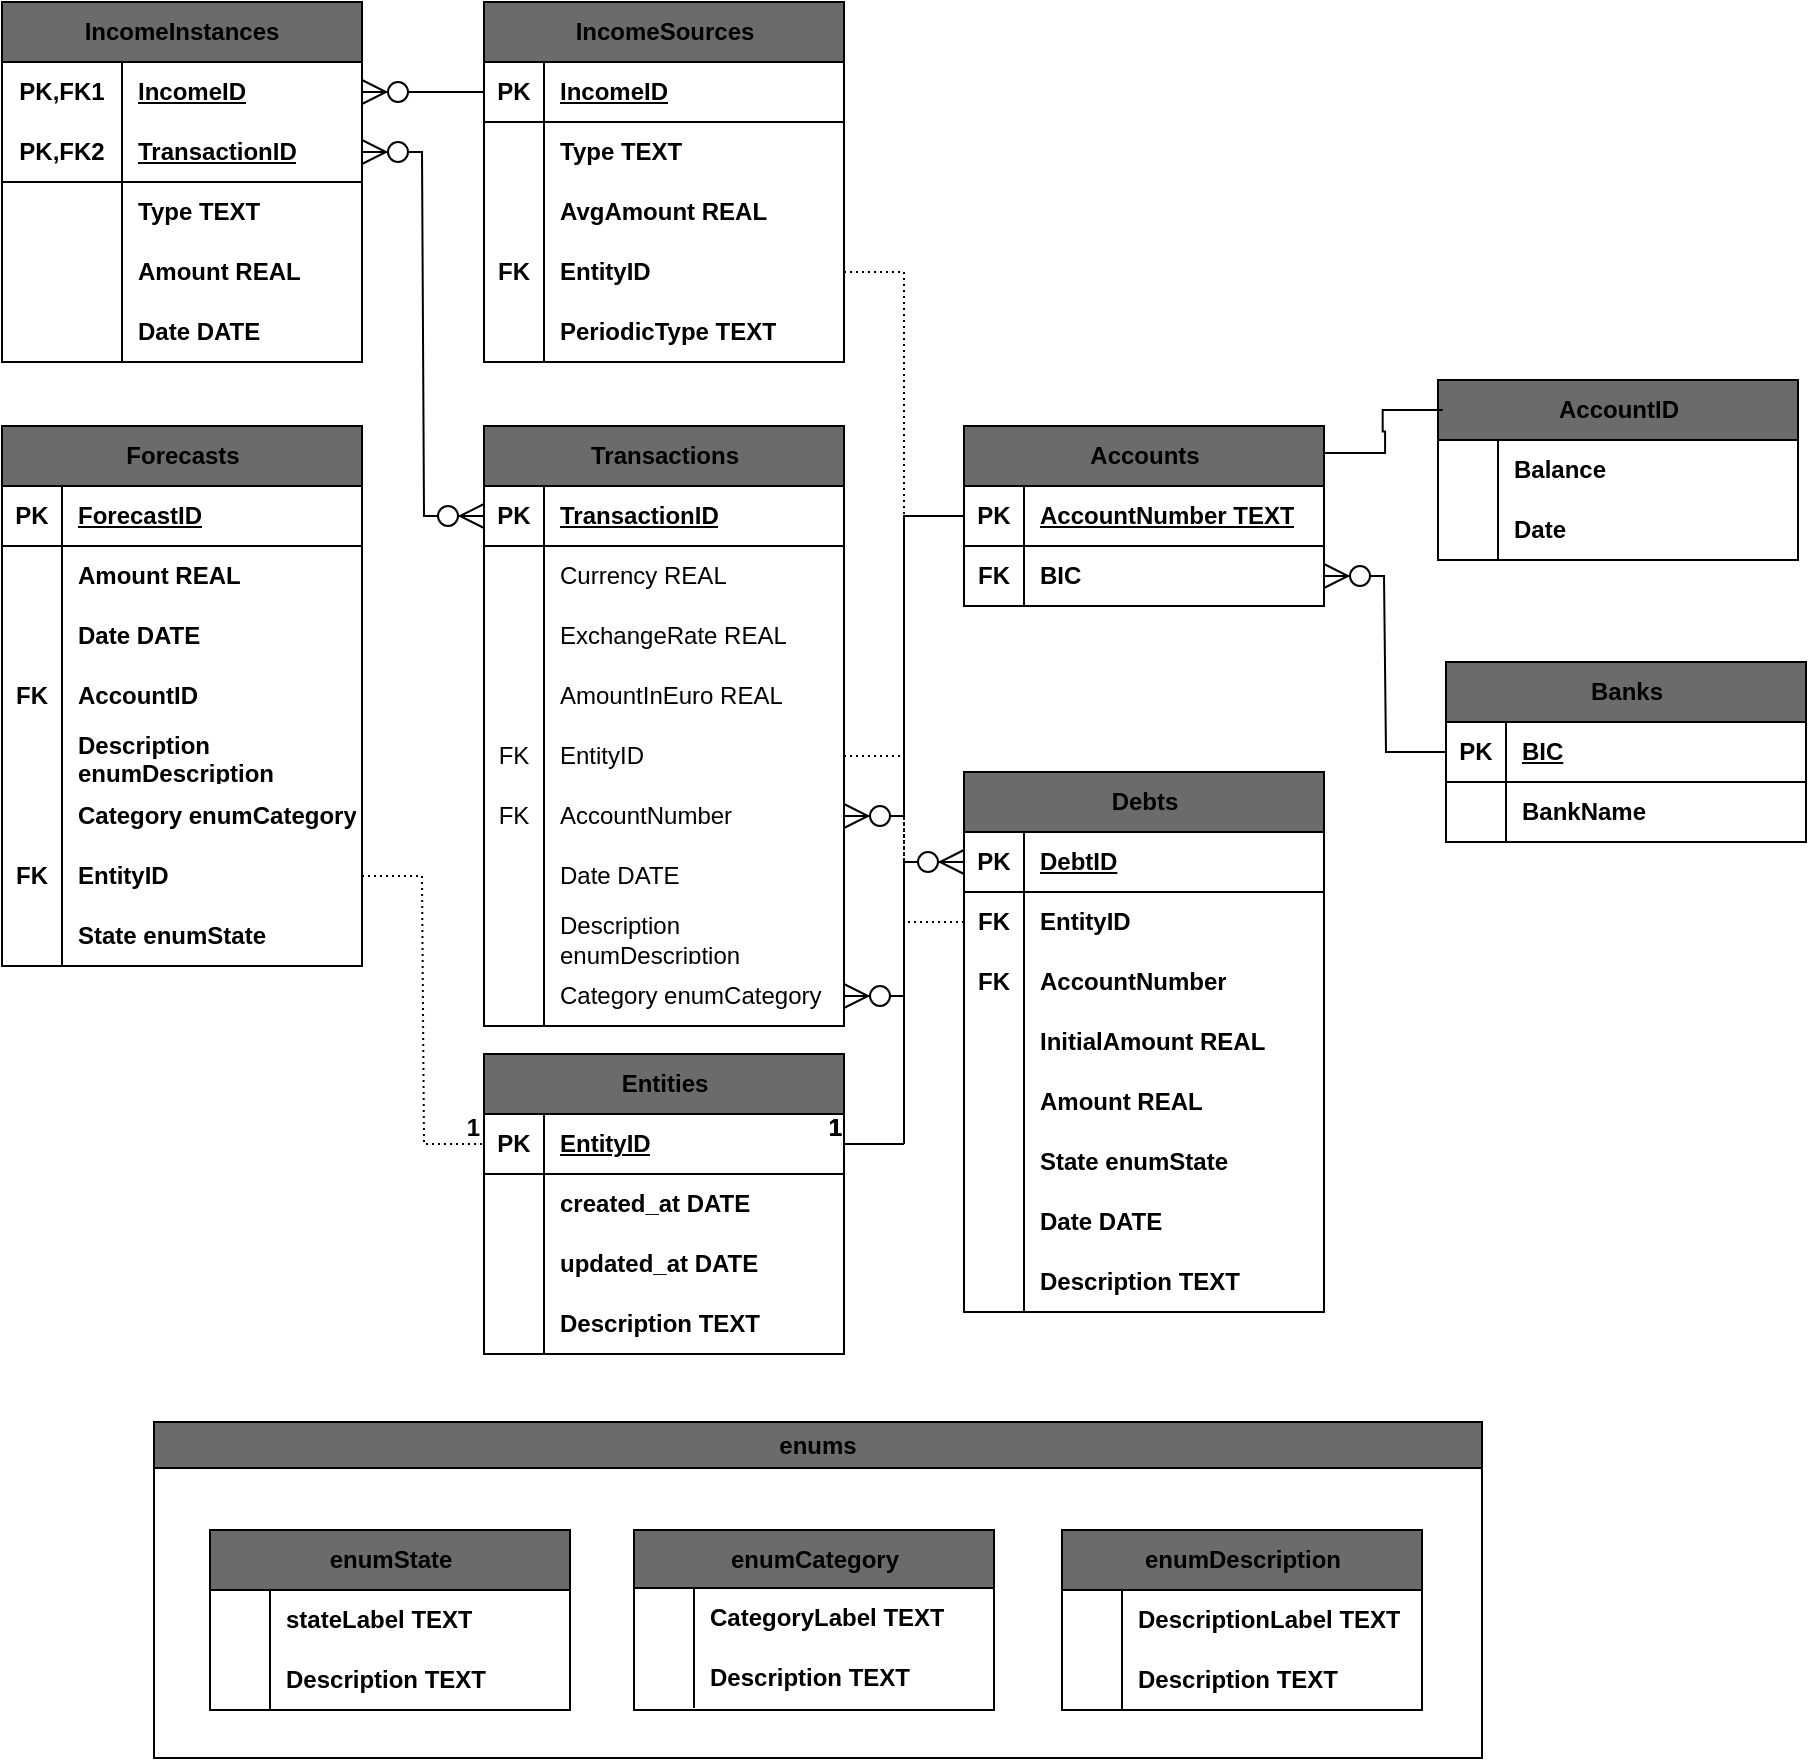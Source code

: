 <mxfile version="24.3.1" type="device">
  <diagram name="Page-1" id="ANhEybPZJUW0KCtrYPb6">
    <mxGraphModel dx="1682" dy="1021" grid="0" gridSize="10" guides="1" tooltips="1" connect="1" arrows="1" fold="1" page="1" pageScale="1" pageWidth="1100" pageHeight="2000" math="0" shadow="0">
      <root>
        <mxCell id="0" />
        <mxCell id="1" parent="0" />
        <mxCell id="jx7-yYOdr9Mzr7EWac03-14" value="&lt;font&gt;Transactions&lt;/font&gt;" style="shape=table;startSize=30;container=1;collapsible=1;childLayout=tableLayout;fixedRows=1;rowLines=0;fontStyle=1;align=center;resizeLast=1;html=1;hachureGap=4;fontFamily=Helvetica;shadow=0;rounded=0;swimlaneLine=1;fillColor=#6b6b6b;" vertex="1" parent="1">
          <mxGeometry x="460" y="369" width="180" height="300" as="geometry">
            <mxRectangle x="460" y="370" width="70" height="30" as="alternateBounds" />
          </mxGeometry>
        </mxCell>
        <mxCell id="jx7-yYOdr9Mzr7EWac03-15" value="" style="shape=tableRow;horizontal=0;startSize=0;swimlaneHead=0;swimlaneBody=0;fillColor=none;collapsible=0;dropTarget=0;points=[[0,0.5],[1,0.5]];portConstraint=eastwest;top=0;left=0;right=0;bottom=1;hachureGap=4;fontFamily=Helvetica;" vertex="1" parent="jx7-yYOdr9Mzr7EWac03-14">
          <mxGeometry y="30" width="180" height="30" as="geometry" />
        </mxCell>
        <mxCell id="jx7-yYOdr9Mzr7EWac03-16" value="PK" style="shape=partialRectangle;connectable=0;fillColor=none;top=0;left=0;bottom=0;right=0;fontStyle=1;overflow=hidden;whiteSpace=wrap;html=1;hachureGap=4;fontFamily=Helvetica;" vertex="1" parent="jx7-yYOdr9Mzr7EWac03-15">
          <mxGeometry width="30" height="30" as="geometry">
            <mxRectangle width="30" height="30" as="alternateBounds" />
          </mxGeometry>
        </mxCell>
        <mxCell id="jx7-yYOdr9Mzr7EWac03-17" value="TransactionID" style="shape=partialRectangle;connectable=0;fillColor=none;top=0;left=0;bottom=0;right=0;align=left;spacingLeft=6;fontStyle=5;overflow=hidden;whiteSpace=wrap;html=1;hachureGap=4;fontFamily=Helvetica;" vertex="1" parent="jx7-yYOdr9Mzr7EWac03-15">
          <mxGeometry x="30" width="150" height="30" as="geometry">
            <mxRectangle width="150" height="30" as="alternateBounds" />
          </mxGeometry>
        </mxCell>
        <mxCell id="jx7-yYOdr9Mzr7EWac03-18" value="" style="shape=tableRow;horizontal=0;startSize=0;swimlaneHead=0;swimlaneBody=0;fillColor=none;collapsible=0;dropTarget=0;points=[[0,0.5],[1,0.5]];portConstraint=eastwest;top=0;left=0;right=0;bottom=0;hachureGap=4;fontFamily=Helvetica;" vertex="1" parent="jx7-yYOdr9Mzr7EWac03-14">
          <mxGeometry y="60" width="180" height="30" as="geometry" />
        </mxCell>
        <mxCell id="jx7-yYOdr9Mzr7EWac03-19" value="" style="shape=partialRectangle;connectable=0;fillColor=none;top=0;left=0;bottom=0;right=0;editable=1;overflow=hidden;whiteSpace=wrap;html=1;hachureGap=4;fontFamily=Helvetica;" vertex="1" parent="jx7-yYOdr9Mzr7EWac03-18">
          <mxGeometry width="30" height="30" as="geometry">
            <mxRectangle width="30" height="30" as="alternateBounds" />
          </mxGeometry>
        </mxCell>
        <mxCell id="jx7-yYOdr9Mzr7EWac03-20" value="Currency REAL" style="shape=partialRectangle;connectable=0;fillColor=none;top=0;left=0;bottom=0;right=0;align=left;spacingLeft=6;overflow=hidden;whiteSpace=wrap;html=1;hachureGap=4;fontFamily=Helvetica;" vertex="1" parent="jx7-yYOdr9Mzr7EWac03-18">
          <mxGeometry x="30" width="150" height="30" as="geometry">
            <mxRectangle width="150" height="30" as="alternateBounds" />
          </mxGeometry>
        </mxCell>
        <mxCell id="jx7-yYOdr9Mzr7EWac03-290" value="" style="shape=tableRow;horizontal=0;startSize=0;swimlaneHead=0;swimlaneBody=0;fillColor=none;collapsible=0;dropTarget=0;points=[[0,0.5],[1,0.5]];portConstraint=eastwest;top=0;left=0;right=0;bottom=0;hachureGap=4;fontFamily=Helvetica;" vertex="1" parent="jx7-yYOdr9Mzr7EWac03-14">
          <mxGeometry y="90" width="180" height="30" as="geometry" />
        </mxCell>
        <mxCell id="jx7-yYOdr9Mzr7EWac03-291" value="" style="shape=partialRectangle;connectable=0;fillColor=none;top=0;left=0;bottom=0;right=0;editable=1;overflow=hidden;whiteSpace=wrap;html=1;hachureGap=4;fontFamily=Helvetica;" vertex="1" parent="jx7-yYOdr9Mzr7EWac03-290">
          <mxGeometry width="30" height="30" as="geometry">
            <mxRectangle width="30" height="30" as="alternateBounds" />
          </mxGeometry>
        </mxCell>
        <mxCell id="jx7-yYOdr9Mzr7EWac03-292" value="ExchangeRate REAL" style="shape=partialRectangle;connectable=0;fillColor=none;top=0;left=0;bottom=0;right=0;align=left;spacingLeft=6;overflow=hidden;whiteSpace=wrap;html=1;hachureGap=4;fontFamily=Helvetica;" vertex="1" parent="jx7-yYOdr9Mzr7EWac03-290">
          <mxGeometry x="30" width="150" height="30" as="geometry">
            <mxRectangle width="150" height="30" as="alternateBounds" />
          </mxGeometry>
        </mxCell>
        <mxCell id="jx7-yYOdr9Mzr7EWac03-293" value="" style="shape=tableRow;horizontal=0;startSize=0;swimlaneHead=0;swimlaneBody=0;fillColor=none;collapsible=0;dropTarget=0;points=[[0,0.5],[1,0.5]];portConstraint=eastwest;top=0;left=0;right=0;bottom=0;hachureGap=4;fontFamily=Helvetica;" vertex="1" parent="jx7-yYOdr9Mzr7EWac03-14">
          <mxGeometry y="120" width="180" height="30" as="geometry" />
        </mxCell>
        <mxCell id="jx7-yYOdr9Mzr7EWac03-294" value="" style="shape=partialRectangle;connectable=0;fillColor=none;top=0;left=0;bottom=0;right=0;editable=1;overflow=hidden;whiteSpace=wrap;html=1;hachureGap=4;fontFamily=Helvetica;" vertex="1" parent="jx7-yYOdr9Mzr7EWac03-293">
          <mxGeometry width="30" height="30" as="geometry">
            <mxRectangle width="30" height="30" as="alternateBounds" />
          </mxGeometry>
        </mxCell>
        <mxCell id="jx7-yYOdr9Mzr7EWac03-295" value="AmountInEuro REAL" style="shape=partialRectangle;connectable=0;fillColor=none;top=0;left=0;bottom=0;right=0;align=left;spacingLeft=6;overflow=hidden;whiteSpace=wrap;html=1;hachureGap=4;fontFamily=Helvetica;" vertex="1" parent="jx7-yYOdr9Mzr7EWac03-293">
          <mxGeometry x="30" width="150" height="30" as="geometry">
            <mxRectangle width="150" height="30" as="alternateBounds" />
          </mxGeometry>
        </mxCell>
        <mxCell id="jx7-yYOdr9Mzr7EWac03-21" value="" style="shape=tableRow;horizontal=0;startSize=0;swimlaneHead=0;swimlaneBody=0;fillColor=none;collapsible=0;dropTarget=0;points=[[0,0.5],[1,0.5]];portConstraint=eastwest;top=0;left=0;right=0;bottom=0;hachureGap=4;fontFamily=Helvetica;" vertex="1" parent="jx7-yYOdr9Mzr7EWac03-14">
          <mxGeometry y="150" width="180" height="30" as="geometry" />
        </mxCell>
        <mxCell id="jx7-yYOdr9Mzr7EWac03-22" value="FK" style="shape=partialRectangle;connectable=0;fillColor=none;top=0;left=0;bottom=0;right=0;editable=1;overflow=hidden;whiteSpace=wrap;html=1;hachureGap=4;fontFamily=Helvetica;" vertex="1" parent="jx7-yYOdr9Mzr7EWac03-21">
          <mxGeometry width="30" height="30" as="geometry">
            <mxRectangle width="30" height="30" as="alternateBounds" />
          </mxGeometry>
        </mxCell>
        <mxCell id="jx7-yYOdr9Mzr7EWac03-23" value="EntityID" style="shape=partialRectangle;connectable=0;fillColor=none;top=0;left=0;bottom=0;right=0;align=left;spacingLeft=6;overflow=hidden;whiteSpace=wrap;html=1;hachureGap=4;fontFamily=Helvetica;" vertex="1" parent="jx7-yYOdr9Mzr7EWac03-21">
          <mxGeometry x="30" width="150" height="30" as="geometry">
            <mxRectangle width="150" height="30" as="alternateBounds" />
          </mxGeometry>
        </mxCell>
        <mxCell id="jx7-yYOdr9Mzr7EWac03-24" value="" style="shape=tableRow;horizontal=0;startSize=0;swimlaneHead=0;swimlaneBody=0;fillColor=none;collapsible=0;dropTarget=0;points=[[0,0.5],[1,0.5]];portConstraint=eastwest;top=0;left=0;right=0;bottom=0;sketch=1;hachureGap=4;jiggle=2;curveFitting=1;fontFamily=Architects Daughter;fontSource=https%3A%2F%2Ffonts.googleapis.com%2Fcss%3Ffamily%3DArchitects%2BDaughter;" vertex="1" parent="jx7-yYOdr9Mzr7EWac03-14">
          <mxGeometry y="180" width="180" height="30" as="geometry" />
        </mxCell>
        <mxCell id="jx7-yYOdr9Mzr7EWac03-25" value="FK" style="shape=partialRectangle;connectable=0;fillColor=none;top=0;left=0;bottom=0;right=0;editable=1;overflow=hidden;whiteSpace=wrap;html=1;sketch=1;hachureGap=4;jiggle=2;curveFitting=1;fontFamily=Helvetica;" vertex="1" parent="jx7-yYOdr9Mzr7EWac03-24">
          <mxGeometry width="30" height="30" as="geometry">
            <mxRectangle width="30" height="30" as="alternateBounds" />
          </mxGeometry>
        </mxCell>
        <mxCell id="jx7-yYOdr9Mzr7EWac03-26" value="&lt;font face=&quot;Helvetica&quot;&gt;AccountNumber&lt;/font&gt;" style="shape=partialRectangle;connectable=0;fillColor=none;top=0;left=0;bottom=0;right=0;align=left;spacingLeft=6;overflow=hidden;whiteSpace=wrap;html=1;sketch=1;hachureGap=4;jiggle=2;curveFitting=1;fontFamily=Architects Daughter;fontSource=https%3A%2F%2Ffonts.googleapis.com%2Fcss%3Ffamily%3DArchitects%2BDaughter;" vertex="1" parent="jx7-yYOdr9Mzr7EWac03-24">
          <mxGeometry x="30" width="150" height="30" as="geometry">
            <mxRectangle width="150" height="30" as="alternateBounds" />
          </mxGeometry>
        </mxCell>
        <mxCell id="jx7-yYOdr9Mzr7EWac03-58" value="" style="shape=tableRow;horizontal=0;startSize=0;swimlaneHead=0;swimlaneBody=0;fillColor=none;collapsible=0;dropTarget=0;points=[[0,0.5],[1,0.5]];portConstraint=eastwest;top=0;left=0;right=0;bottom=0;sketch=1;hachureGap=4;jiggle=2;curveFitting=1;fontFamily=Architects Daughter;fontSource=https%3A%2F%2Ffonts.googleapis.com%2Fcss%3Ffamily%3DArchitects%2BDaughter;" vertex="1" parent="jx7-yYOdr9Mzr7EWac03-14">
          <mxGeometry y="210" width="180" height="30" as="geometry" />
        </mxCell>
        <mxCell id="jx7-yYOdr9Mzr7EWac03-59" value="" style="shape=partialRectangle;connectable=0;fillColor=none;top=0;left=0;bottom=0;right=0;editable=1;overflow=hidden;whiteSpace=wrap;html=1;sketch=1;hachureGap=4;jiggle=2;curveFitting=1;fontFamily=Helvetica;" vertex="1" parent="jx7-yYOdr9Mzr7EWac03-58">
          <mxGeometry width="30" height="30" as="geometry">
            <mxRectangle width="30" height="30" as="alternateBounds" />
          </mxGeometry>
        </mxCell>
        <mxCell id="jx7-yYOdr9Mzr7EWac03-60" value="&lt;font face=&quot;Helvetica&quot;&gt;Date DATE&lt;/font&gt;" style="shape=partialRectangle;connectable=0;fillColor=none;top=0;left=0;bottom=0;right=0;align=left;spacingLeft=6;overflow=hidden;whiteSpace=wrap;html=1;sketch=1;hachureGap=4;jiggle=2;curveFitting=1;fontFamily=Architects Daughter;fontSource=https%3A%2F%2Ffonts.googleapis.com%2Fcss%3Ffamily%3DArchitects%2BDaughter;" vertex="1" parent="jx7-yYOdr9Mzr7EWac03-58">
          <mxGeometry x="30" width="150" height="30" as="geometry">
            <mxRectangle width="150" height="30" as="alternateBounds" />
          </mxGeometry>
        </mxCell>
        <mxCell id="jx7-yYOdr9Mzr7EWac03-61" value="" style="shape=tableRow;horizontal=0;startSize=0;swimlaneHead=0;swimlaneBody=0;fillColor=none;collapsible=0;dropTarget=0;points=[[0,0.5],[1,0.5]];portConstraint=eastwest;top=0;left=0;right=0;bottom=0;sketch=1;hachureGap=4;jiggle=2;curveFitting=1;fontFamily=Architects Daughter;fontSource=https%3A%2F%2Ffonts.googleapis.com%2Fcss%3Ffamily%3DArchitects%2BDaughter;" vertex="1" parent="jx7-yYOdr9Mzr7EWac03-14">
          <mxGeometry y="240" width="180" height="30" as="geometry" />
        </mxCell>
        <mxCell id="jx7-yYOdr9Mzr7EWac03-62" value="" style="shape=partialRectangle;connectable=0;fillColor=none;top=0;left=0;bottom=0;right=0;editable=1;overflow=hidden;whiteSpace=wrap;html=1;sketch=1;hachureGap=4;jiggle=2;curveFitting=1;fontFamily=Helvetica;" vertex="1" parent="jx7-yYOdr9Mzr7EWac03-61">
          <mxGeometry width="30" height="30" as="geometry">
            <mxRectangle width="30" height="30" as="alternateBounds" />
          </mxGeometry>
        </mxCell>
        <mxCell id="jx7-yYOdr9Mzr7EWac03-63" value="&lt;font face=&quot;Helvetica&quot;&gt;Description enumDescription&lt;/font&gt;" style="shape=partialRectangle;connectable=0;fillColor=none;top=0;left=0;bottom=0;right=0;align=left;spacingLeft=6;overflow=hidden;whiteSpace=wrap;html=1;sketch=1;hachureGap=4;jiggle=2;curveFitting=1;fontFamily=Architects Daughter;fontSource=https%3A%2F%2Ffonts.googleapis.com%2Fcss%3Ffamily%3DArchitects%2BDaughter;" vertex="1" parent="jx7-yYOdr9Mzr7EWac03-61">
          <mxGeometry x="30" width="150" height="30" as="geometry">
            <mxRectangle width="150" height="30" as="alternateBounds" />
          </mxGeometry>
        </mxCell>
        <mxCell id="jx7-yYOdr9Mzr7EWac03-64" value="" style="shape=tableRow;horizontal=0;startSize=0;swimlaneHead=0;swimlaneBody=0;fillColor=none;collapsible=0;dropTarget=0;points=[[0,0.5],[1,0.5]];portConstraint=eastwest;top=0;left=0;right=0;bottom=0;sketch=1;hachureGap=4;jiggle=2;curveFitting=1;fontFamily=Helvetica;" vertex="1" parent="jx7-yYOdr9Mzr7EWac03-14">
          <mxGeometry y="270" width="180" height="30" as="geometry" />
        </mxCell>
        <mxCell id="jx7-yYOdr9Mzr7EWac03-65" value="" style="shape=partialRectangle;connectable=0;fillColor=none;top=0;left=0;bottom=0;right=0;editable=1;overflow=hidden;whiteSpace=wrap;html=1;sketch=1;hachureGap=4;jiggle=2;curveFitting=1;fontFamily=Architects Daughter;fontSource=https%3A%2F%2Ffonts.googleapis.com%2Fcss%3Ffamily%3DArchitects%2BDaughter;" vertex="1" parent="jx7-yYOdr9Mzr7EWac03-64">
          <mxGeometry width="30" height="30" as="geometry">
            <mxRectangle width="30" height="30" as="alternateBounds" />
          </mxGeometry>
        </mxCell>
        <mxCell id="jx7-yYOdr9Mzr7EWac03-66" value="&lt;font face=&quot;Helvetica&quot;&gt;Category enumCategory&lt;/font&gt;" style="shape=partialRectangle;connectable=0;fillColor=none;top=0;left=0;bottom=0;right=0;align=left;spacingLeft=6;overflow=hidden;whiteSpace=wrap;html=1;sketch=1;hachureGap=4;jiggle=2;curveFitting=1;fontFamily=Architects Daughter;fontSource=https%3A%2F%2Ffonts.googleapis.com%2Fcss%3Ffamily%3DArchitects%2BDaughter;" vertex="1" parent="jx7-yYOdr9Mzr7EWac03-64">
          <mxGeometry x="30" width="150" height="30" as="geometry">
            <mxRectangle width="150" height="30" as="alternateBounds" />
          </mxGeometry>
        </mxCell>
        <mxCell id="jx7-yYOdr9Mzr7EWac03-67" value="Accounts" style="shape=table;startSize=30;container=1;collapsible=1;childLayout=tableLayout;fixedRows=1;rowLines=0;fontStyle=1;align=center;resizeLast=1;html=1;rounded=0;shadow=0;hachureGap=4;strokeColor=default;verticalAlign=middle;fontFamily=Helvetica;fontSize=12;fontColor=default;fillColor=#6b6b6b;" vertex="1" parent="1">
          <mxGeometry x="700" y="369" width="180" height="90" as="geometry" />
        </mxCell>
        <mxCell id="jx7-yYOdr9Mzr7EWac03-68" value="" style="shape=tableRow;horizontal=0;startSize=0;swimlaneHead=0;swimlaneBody=0;fillColor=none;collapsible=0;dropTarget=0;points=[[0,0.5],[1,0.5]];portConstraint=eastwest;top=0;left=0;right=0;bottom=1;rounded=0;shadow=0;hachureGap=4;strokeColor=default;align=center;verticalAlign=middle;fontFamily=Helvetica;fontSize=12;fontColor=default;fontStyle=1;" vertex="1" parent="jx7-yYOdr9Mzr7EWac03-67">
          <mxGeometry y="30" width="180" height="30" as="geometry" />
        </mxCell>
        <mxCell id="jx7-yYOdr9Mzr7EWac03-69" value="PK" style="shape=partialRectangle;connectable=0;fillColor=none;top=0;left=0;bottom=0;right=0;fontStyle=1;overflow=hidden;whiteSpace=wrap;html=1;rounded=0;shadow=0;hachureGap=4;strokeColor=default;align=center;verticalAlign=middle;fontFamily=Helvetica;fontSize=12;fontColor=default;" vertex="1" parent="jx7-yYOdr9Mzr7EWac03-68">
          <mxGeometry width="30" height="30" as="geometry">
            <mxRectangle width="30" height="30" as="alternateBounds" />
          </mxGeometry>
        </mxCell>
        <mxCell id="jx7-yYOdr9Mzr7EWac03-70" value="AccountNumber TEXT" style="shape=partialRectangle;connectable=0;fillColor=none;top=0;left=0;bottom=0;right=0;align=left;spacingLeft=6;fontStyle=5;overflow=hidden;whiteSpace=wrap;html=1;rounded=0;shadow=0;hachureGap=4;strokeColor=default;verticalAlign=middle;fontFamily=Helvetica;fontSize=12;fontColor=default;" vertex="1" parent="jx7-yYOdr9Mzr7EWac03-68">
          <mxGeometry x="30" width="150" height="30" as="geometry">
            <mxRectangle width="150" height="30" as="alternateBounds" />
          </mxGeometry>
        </mxCell>
        <mxCell id="jx7-yYOdr9Mzr7EWac03-71" value="" style="shape=tableRow;horizontal=0;startSize=0;swimlaneHead=0;swimlaneBody=0;fillColor=none;collapsible=0;dropTarget=0;points=[[0,0.5],[1,0.5]];portConstraint=eastwest;top=0;left=0;right=0;bottom=0;rounded=0;shadow=0;hachureGap=4;strokeColor=default;align=center;verticalAlign=middle;fontFamily=Helvetica;fontSize=12;fontColor=default;fontStyle=1;" vertex="1" parent="jx7-yYOdr9Mzr7EWac03-67">
          <mxGeometry y="60" width="180" height="30" as="geometry" />
        </mxCell>
        <mxCell id="jx7-yYOdr9Mzr7EWac03-72" value="FK" style="shape=partialRectangle;connectable=0;fillColor=none;top=0;left=0;bottom=0;right=0;editable=1;overflow=hidden;whiteSpace=wrap;html=1;rounded=0;shadow=0;hachureGap=4;strokeColor=default;align=center;verticalAlign=middle;fontFamily=Helvetica;fontSize=12;fontColor=default;fontStyle=1;" vertex="1" parent="jx7-yYOdr9Mzr7EWac03-71">
          <mxGeometry width="30" height="30" as="geometry">
            <mxRectangle width="30" height="30" as="alternateBounds" />
          </mxGeometry>
        </mxCell>
        <mxCell id="jx7-yYOdr9Mzr7EWac03-73" value="BIC" style="shape=partialRectangle;connectable=0;fillColor=none;top=0;left=0;bottom=0;right=0;align=left;spacingLeft=6;overflow=hidden;whiteSpace=wrap;html=1;rounded=0;shadow=0;hachureGap=4;strokeColor=default;verticalAlign=middle;fontFamily=Helvetica;fontSize=12;fontColor=default;fontStyle=1;" vertex="1" parent="jx7-yYOdr9Mzr7EWac03-71">
          <mxGeometry x="30" width="150" height="30" as="geometry">
            <mxRectangle width="150" height="30" as="alternateBounds" />
          </mxGeometry>
        </mxCell>
        <mxCell id="jx7-yYOdr9Mzr7EWac03-80" value="" style="edgeStyle=entityRelationEdgeStyle;fontSize=12;html=1;endArrow=none;endFill=0;startArrow=ERzeroToMany;rounded=0;hachureGap=4;strokeColor=default;align=center;verticalAlign=middle;fontFamily=Helvetica;fontSource=https%3A%2F%2Ffonts.googleapis.com%2Fcss%3Ffamily%3DArchitects%2BDaughter;fontColor=default;fontStyle=1;labelBackgroundColor=default;endSize=10;exitX=1;exitY=0.5;exitDx=0;exitDy=0;startSize=10;" edge="1" parent="1" source="jx7-yYOdr9Mzr7EWac03-24" target="jx7-yYOdr9Mzr7EWac03-68">
          <mxGeometry width="100" height="100" relative="1" as="geometry">
            <mxPoint x="560" y="550" as="sourcePoint" />
            <mxPoint x="660" y="450" as="targetPoint" />
            <Array as="points">
              <mxPoint x="640" y="450" />
            </Array>
          </mxGeometry>
        </mxCell>
        <mxCell id="jx7-yYOdr9Mzr7EWac03-81" value="Banks" style="shape=table;startSize=30;container=1;collapsible=1;childLayout=tableLayout;fixedRows=1;rowLines=0;fontStyle=1;align=center;resizeLast=1;html=1;rounded=0;shadow=0;hachureGap=4;strokeColor=default;verticalAlign=middle;fontFamily=Helvetica;fontSource=https%3A%2F%2Ffonts.googleapis.com%2Fcss%3Ffamily%3DArchitects%2BDaughter;fontSize=12;fontColor=default;labelBackgroundColor=none;fillColor=#6b6b6b;" vertex="1" parent="1">
          <mxGeometry x="941" y="487" width="180" height="90" as="geometry" />
        </mxCell>
        <mxCell id="jx7-yYOdr9Mzr7EWac03-82" value="" style="shape=tableRow;horizontal=0;startSize=0;swimlaneHead=0;swimlaneBody=0;fillColor=none;collapsible=0;dropTarget=0;points=[[0,0.5],[1,0.5]];portConstraint=eastwest;top=0;left=0;right=0;bottom=1;rounded=0;shadow=0;hachureGap=4;strokeColor=default;align=center;verticalAlign=middle;fontFamily=Helvetica;fontSource=https%3A%2F%2Ffonts.googleapis.com%2Fcss%3Ffamily%3DArchitects%2BDaughter;fontSize=12;fontColor=default;fontStyle=1;labelBackgroundColor=default;" vertex="1" parent="jx7-yYOdr9Mzr7EWac03-81">
          <mxGeometry y="30" width="180" height="30" as="geometry" />
        </mxCell>
        <mxCell id="jx7-yYOdr9Mzr7EWac03-83" value="PK" style="shape=partialRectangle;connectable=0;fillColor=none;top=0;left=0;bottom=0;right=0;fontStyle=1;overflow=hidden;whiteSpace=wrap;html=1;rounded=0;shadow=0;hachureGap=4;strokeColor=default;align=center;verticalAlign=middle;fontFamily=Helvetica;fontSource=https%3A%2F%2Ffonts.googleapis.com%2Fcss%3Ffamily%3DArchitects%2BDaughter;fontSize=12;fontColor=default;labelBackgroundColor=default;" vertex="1" parent="jx7-yYOdr9Mzr7EWac03-82">
          <mxGeometry width="30" height="30" as="geometry">
            <mxRectangle width="30" height="30" as="alternateBounds" />
          </mxGeometry>
        </mxCell>
        <mxCell id="jx7-yYOdr9Mzr7EWac03-84" value="BIC" style="shape=partialRectangle;connectable=0;fillColor=none;top=0;left=0;bottom=0;right=0;align=left;spacingLeft=6;fontStyle=5;overflow=hidden;whiteSpace=wrap;html=1;rounded=0;shadow=0;hachureGap=4;strokeColor=default;verticalAlign=middle;fontFamily=Helvetica;fontSource=https%3A%2F%2Ffonts.googleapis.com%2Fcss%3Ffamily%3DArchitects%2BDaughter;fontSize=12;fontColor=default;labelBackgroundColor=none;" vertex="1" parent="jx7-yYOdr9Mzr7EWac03-82">
          <mxGeometry x="30" width="150" height="30" as="geometry">
            <mxRectangle width="150" height="30" as="alternateBounds" />
          </mxGeometry>
        </mxCell>
        <mxCell id="jx7-yYOdr9Mzr7EWac03-85" value="" style="shape=tableRow;horizontal=0;startSize=0;swimlaneHead=0;swimlaneBody=0;fillColor=none;collapsible=0;dropTarget=0;points=[[0,0.5],[1,0.5]];portConstraint=eastwest;top=0;left=0;right=0;bottom=0;rounded=0;shadow=0;hachureGap=4;strokeColor=default;align=center;verticalAlign=middle;fontFamily=Helvetica;fontSource=https%3A%2F%2Ffonts.googleapis.com%2Fcss%3Ffamily%3DArchitects%2BDaughter;fontSize=12;fontColor=default;fontStyle=1;labelBackgroundColor=default;" vertex="1" parent="jx7-yYOdr9Mzr7EWac03-81">
          <mxGeometry y="60" width="180" height="30" as="geometry" />
        </mxCell>
        <mxCell id="jx7-yYOdr9Mzr7EWac03-86" value="" style="shape=partialRectangle;connectable=0;fillColor=none;top=0;left=0;bottom=0;right=0;editable=1;overflow=hidden;whiteSpace=wrap;html=1;rounded=0;shadow=0;hachureGap=4;strokeColor=default;align=center;verticalAlign=middle;fontFamily=Helvetica;fontSource=https%3A%2F%2Ffonts.googleapis.com%2Fcss%3Ffamily%3DArchitects%2BDaughter;fontSize=12;fontColor=default;fontStyle=1;labelBackgroundColor=default;" vertex="1" parent="jx7-yYOdr9Mzr7EWac03-85">
          <mxGeometry width="30" height="30" as="geometry">
            <mxRectangle width="30" height="30" as="alternateBounds" />
          </mxGeometry>
        </mxCell>
        <mxCell id="jx7-yYOdr9Mzr7EWac03-87" value="BankName" style="shape=partialRectangle;connectable=0;fillColor=none;top=0;left=0;bottom=0;right=0;align=left;spacingLeft=6;overflow=hidden;whiteSpace=wrap;html=1;rounded=0;shadow=0;hachureGap=4;strokeColor=default;verticalAlign=middle;fontFamily=Helvetica;fontSource=https%3A%2F%2Ffonts.googleapis.com%2Fcss%3Ffamily%3DArchitects%2BDaughter;fontSize=12;fontColor=default;fontStyle=1;labelBackgroundColor=none;" vertex="1" parent="jx7-yYOdr9Mzr7EWac03-85">
          <mxGeometry x="30" width="150" height="30" as="geometry">
            <mxRectangle width="150" height="30" as="alternateBounds" />
          </mxGeometry>
        </mxCell>
        <mxCell id="jx7-yYOdr9Mzr7EWac03-94" value="" style="edgeStyle=entityRelationEdgeStyle;fontSize=12;html=1;endArrow=ERzeroToMany;endFill=1;rounded=0;hachureGap=4;strokeColor=default;align=center;verticalAlign=middle;fontFamily=Helvetica;fontSource=https%3A%2F%2Ffonts.googleapis.com%2Fcss%3Ffamily%3DArchitects%2BDaughter;fontColor=default;fontStyle=1;labelBackgroundColor=default;startSize=10;endSize=10;entryX=1;entryY=0.5;entryDx=0;entryDy=0;exitX=0;exitY=0.5;exitDx=0;exitDy=0;" edge="1" parent="1" source="jx7-yYOdr9Mzr7EWac03-82" target="jx7-yYOdr9Mzr7EWac03-71">
          <mxGeometry width="100" height="100" relative="1" as="geometry">
            <mxPoint x="1191.8" y="714.14" as="sourcePoint" />
            <mxPoint x="950" y="470" as="targetPoint" />
            <Array as="points">
              <mxPoint x="900" y="465" />
            </Array>
          </mxGeometry>
        </mxCell>
        <mxCell id="jx7-yYOdr9Mzr7EWac03-122" value="Debts" style="shape=table;startSize=30;container=1;collapsible=1;childLayout=tableLayout;fixedRows=1;rowLines=0;fontStyle=1;align=center;resizeLast=1;html=1;rounded=0;shadow=0;hachureGap=4;strokeColor=default;verticalAlign=middle;fontFamily=Helvetica;fontSource=https%3A%2F%2Ffonts.googleapis.com%2Fcss%3Ffamily%3DArchitects%2BDaughter;fontSize=12;fontColor=default;labelBackgroundColor=none;fillColor=#6b6b6b;" vertex="1" parent="1">
          <mxGeometry x="700" y="542" width="180" height="270" as="geometry" />
        </mxCell>
        <mxCell id="jx7-yYOdr9Mzr7EWac03-123" value="" style="shape=tableRow;horizontal=0;startSize=0;swimlaneHead=0;swimlaneBody=0;fillColor=none;collapsible=0;dropTarget=0;points=[[0,0.5],[1,0.5]];portConstraint=eastwest;top=0;left=0;right=0;bottom=1;rounded=0;shadow=0;hachureGap=4;strokeColor=default;align=center;verticalAlign=middle;fontFamily=Helvetica;fontSource=https%3A%2F%2Ffonts.googleapis.com%2Fcss%3Ffamily%3DArchitects%2BDaughter;fontSize=12;fontColor=default;fontStyle=1;labelBackgroundColor=default;" vertex="1" parent="jx7-yYOdr9Mzr7EWac03-122">
          <mxGeometry y="30" width="180" height="30" as="geometry" />
        </mxCell>
        <mxCell id="jx7-yYOdr9Mzr7EWac03-124" value="PK" style="shape=partialRectangle;connectable=0;fillColor=none;top=0;left=0;bottom=0;right=0;fontStyle=1;overflow=hidden;whiteSpace=wrap;html=1;rounded=0;shadow=0;hachureGap=4;strokeColor=default;align=center;verticalAlign=middle;fontFamily=Helvetica;fontSource=https%3A%2F%2Ffonts.googleapis.com%2Fcss%3Ffamily%3DArchitects%2BDaughter;fontSize=12;fontColor=default;labelBackgroundColor=default;" vertex="1" parent="jx7-yYOdr9Mzr7EWac03-123">
          <mxGeometry width="30" height="30" as="geometry">
            <mxRectangle width="30" height="30" as="alternateBounds" />
          </mxGeometry>
        </mxCell>
        <mxCell id="jx7-yYOdr9Mzr7EWac03-125" value="DebtID" style="shape=partialRectangle;connectable=0;fillColor=none;top=0;left=0;bottom=0;right=0;align=left;spacingLeft=6;fontStyle=5;overflow=hidden;whiteSpace=wrap;html=1;rounded=0;shadow=0;hachureGap=4;strokeColor=default;verticalAlign=middle;fontFamily=Helvetica;fontSource=https%3A%2F%2Ffonts.googleapis.com%2Fcss%3Ffamily%3DArchitects%2BDaughter;fontSize=12;fontColor=default;labelBackgroundColor=none;" vertex="1" parent="jx7-yYOdr9Mzr7EWac03-123">
          <mxGeometry x="30" width="150" height="30" as="geometry">
            <mxRectangle width="150" height="30" as="alternateBounds" />
          </mxGeometry>
        </mxCell>
        <mxCell id="jx7-yYOdr9Mzr7EWac03-126" value="" style="shape=tableRow;horizontal=0;startSize=0;swimlaneHead=0;swimlaneBody=0;fillColor=none;collapsible=0;dropTarget=0;points=[[0,0.5],[1,0.5]];portConstraint=eastwest;top=0;left=0;right=0;bottom=0;rounded=0;shadow=0;hachureGap=4;strokeColor=default;align=center;verticalAlign=middle;fontFamily=Helvetica;fontSource=https%3A%2F%2Ffonts.googleapis.com%2Fcss%3Ffamily%3DArchitects%2BDaughter;fontSize=12;fontColor=default;fontStyle=1;labelBackgroundColor=default;" vertex="1" parent="jx7-yYOdr9Mzr7EWac03-122">
          <mxGeometry y="60" width="180" height="30" as="geometry" />
        </mxCell>
        <mxCell id="jx7-yYOdr9Mzr7EWac03-127" value="FK" style="shape=partialRectangle;connectable=0;fillColor=none;top=0;left=0;bottom=0;right=0;editable=1;overflow=hidden;whiteSpace=wrap;html=1;rounded=0;shadow=0;hachureGap=4;strokeColor=default;align=center;verticalAlign=middle;fontFamily=Helvetica;fontSource=https%3A%2F%2Ffonts.googleapis.com%2Fcss%3Ffamily%3DArchitects%2BDaughter;fontSize=12;fontColor=default;fontStyle=1;labelBackgroundColor=default;" vertex="1" parent="jx7-yYOdr9Mzr7EWac03-126">
          <mxGeometry width="30" height="30" as="geometry">
            <mxRectangle width="30" height="30" as="alternateBounds" />
          </mxGeometry>
        </mxCell>
        <mxCell id="jx7-yYOdr9Mzr7EWac03-128" value="EntityID" style="shape=partialRectangle;connectable=0;fillColor=none;top=0;left=0;bottom=0;right=0;align=left;spacingLeft=6;overflow=hidden;whiteSpace=wrap;html=1;rounded=0;shadow=0;hachureGap=4;strokeColor=default;verticalAlign=middle;fontFamily=Helvetica;fontSource=https%3A%2F%2Ffonts.googleapis.com%2Fcss%3Ffamily%3DArchitects%2BDaughter;fontSize=12;fontColor=default;fontStyle=1;labelBackgroundColor=none;" vertex="1" parent="jx7-yYOdr9Mzr7EWac03-126">
          <mxGeometry x="30" width="150" height="30" as="geometry">
            <mxRectangle width="150" height="30" as="alternateBounds" />
          </mxGeometry>
        </mxCell>
        <mxCell id="jx7-yYOdr9Mzr7EWac03-287" value="" style="shape=tableRow;horizontal=0;startSize=0;swimlaneHead=0;swimlaneBody=0;fillColor=none;collapsible=0;dropTarget=0;points=[[0,0.5],[1,0.5]];portConstraint=eastwest;top=0;left=0;right=0;bottom=0;rounded=0;shadow=0;hachureGap=4;strokeColor=default;align=center;verticalAlign=middle;fontFamily=Helvetica;fontSource=https%3A%2F%2Ffonts.googleapis.com%2Fcss%3Ffamily%3DArchitects%2BDaughter;fontSize=12;fontColor=default;fontStyle=1;labelBackgroundColor=default;" vertex="1" parent="jx7-yYOdr9Mzr7EWac03-122">
          <mxGeometry y="90" width="180" height="30" as="geometry" />
        </mxCell>
        <mxCell id="jx7-yYOdr9Mzr7EWac03-288" value="FK" style="shape=partialRectangle;connectable=0;fillColor=none;top=0;left=0;bottom=0;right=0;editable=1;overflow=hidden;whiteSpace=wrap;html=1;rounded=0;shadow=0;hachureGap=4;strokeColor=default;align=center;verticalAlign=middle;fontFamily=Helvetica;fontSource=https%3A%2F%2Ffonts.googleapis.com%2Fcss%3Ffamily%3DArchitects%2BDaughter;fontSize=12;fontColor=default;fontStyle=1;labelBackgroundColor=default;" vertex="1" parent="jx7-yYOdr9Mzr7EWac03-287">
          <mxGeometry width="30" height="30" as="geometry">
            <mxRectangle width="30" height="30" as="alternateBounds" />
          </mxGeometry>
        </mxCell>
        <mxCell id="jx7-yYOdr9Mzr7EWac03-289" value="AccountNumber" style="shape=partialRectangle;connectable=0;fillColor=none;top=0;left=0;bottom=0;right=0;align=left;spacingLeft=6;overflow=hidden;whiteSpace=wrap;html=1;rounded=0;shadow=0;hachureGap=4;strokeColor=default;verticalAlign=middle;fontFamily=Helvetica;fontSource=https%3A%2F%2Ffonts.googleapis.com%2Fcss%3Ffamily%3DArchitects%2BDaughter;fontSize=12;fontColor=default;fontStyle=1;labelBackgroundColor=none;" vertex="1" parent="jx7-yYOdr9Mzr7EWac03-287">
          <mxGeometry x="30" width="150" height="30" as="geometry">
            <mxRectangle width="150" height="30" as="alternateBounds" />
          </mxGeometry>
        </mxCell>
        <mxCell id="jx7-yYOdr9Mzr7EWac03-129" value="" style="shape=tableRow;horizontal=0;startSize=0;swimlaneHead=0;swimlaneBody=0;fillColor=none;collapsible=0;dropTarget=0;points=[[0,0.5],[1,0.5]];portConstraint=eastwest;top=0;left=0;right=0;bottom=0;rounded=0;shadow=0;hachureGap=4;strokeColor=default;align=center;verticalAlign=middle;fontFamily=Helvetica;fontSource=https%3A%2F%2Ffonts.googleapis.com%2Fcss%3Ffamily%3DArchitects%2BDaughter;fontSize=12;fontColor=default;fontStyle=1;labelBackgroundColor=default;" vertex="1" parent="jx7-yYOdr9Mzr7EWac03-122">
          <mxGeometry y="120" width="180" height="30" as="geometry" />
        </mxCell>
        <mxCell id="jx7-yYOdr9Mzr7EWac03-130" value="" style="shape=partialRectangle;connectable=0;fillColor=none;top=0;left=0;bottom=0;right=0;editable=1;overflow=hidden;whiteSpace=wrap;html=1;rounded=0;shadow=0;hachureGap=4;strokeColor=default;align=center;verticalAlign=middle;fontFamily=Helvetica;fontSource=https%3A%2F%2Ffonts.googleapis.com%2Fcss%3Ffamily%3DArchitects%2BDaughter;fontSize=12;fontColor=default;fontStyle=1;labelBackgroundColor=default;" vertex="1" parent="jx7-yYOdr9Mzr7EWac03-129">
          <mxGeometry width="30" height="30" as="geometry">
            <mxRectangle width="30" height="30" as="alternateBounds" />
          </mxGeometry>
        </mxCell>
        <mxCell id="jx7-yYOdr9Mzr7EWac03-131" value="&lt;div&gt;InitialAmount REAL&lt;/div&gt;" style="shape=partialRectangle;connectable=0;fillColor=none;top=0;left=0;bottom=0;right=0;align=left;spacingLeft=6;overflow=hidden;whiteSpace=wrap;html=1;rounded=0;shadow=0;hachureGap=4;strokeColor=default;verticalAlign=middle;fontFamily=Helvetica;fontSource=https%3A%2F%2Ffonts.googleapis.com%2Fcss%3Ffamily%3DArchitects%2BDaughter;fontSize=12;fontColor=default;fontStyle=1;labelBackgroundColor=none;" vertex="1" parent="jx7-yYOdr9Mzr7EWac03-129">
          <mxGeometry x="30" width="150" height="30" as="geometry">
            <mxRectangle width="150" height="30" as="alternateBounds" />
          </mxGeometry>
        </mxCell>
        <mxCell id="jx7-yYOdr9Mzr7EWac03-153" value="" style="shape=tableRow;horizontal=0;startSize=0;swimlaneHead=0;swimlaneBody=0;fillColor=none;collapsible=0;dropTarget=0;points=[[0,0.5],[1,0.5]];portConstraint=eastwest;top=0;left=0;right=0;bottom=0;rounded=0;shadow=0;hachureGap=4;strokeColor=default;align=center;verticalAlign=middle;fontFamily=Helvetica;fontSource=https%3A%2F%2Ffonts.googleapis.com%2Fcss%3Ffamily%3DArchitects%2BDaughter;fontSize=12;fontColor=default;fontStyle=1;labelBackgroundColor=default;" vertex="1" parent="jx7-yYOdr9Mzr7EWac03-122">
          <mxGeometry y="150" width="180" height="30" as="geometry" />
        </mxCell>
        <mxCell id="jx7-yYOdr9Mzr7EWac03-154" value="" style="shape=partialRectangle;connectable=0;fillColor=none;top=0;left=0;bottom=0;right=0;editable=1;overflow=hidden;whiteSpace=wrap;html=1;rounded=0;shadow=0;hachureGap=4;strokeColor=default;align=center;verticalAlign=middle;fontFamily=Helvetica;fontSource=https%3A%2F%2Ffonts.googleapis.com%2Fcss%3Ffamily%3DArchitects%2BDaughter;fontSize=12;fontColor=default;fontStyle=1;labelBackgroundColor=default;" vertex="1" parent="jx7-yYOdr9Mzr7EWac03-153">
          <mxGeometry width="30" height="30" as="geometry">
            <mxRectangle width="30" height="30" as="alternateBounds" />
          </mxGeometry>
        </mxCell>
        <mxCell id="jx7-yYOdr9Mzr7EWac03-155" value="&lt;div&gt;Amount REAL&lt;/div&gt;" style="shape=partialRectangle;connectable=0;fillColor=none;top=0;left=0;bottom=0;right=0;align=left;spacingLeft=6;overflow=hidden;whiteSpace=wrap;html=1;rounded=0;shadow=0;hachureGap=4;strokeColor=default;verticalAlign=middle;fontFamily=Helvetica;fontSource=https%3A%2F%2Ffonts.googleapis.com%2Fcss%3Ffamily%3DArchitects%2BDaughter;fontSize=12;fontColor=default;fontStyle=1;labelBackgroundColor=none;" vertex="1" parent="jx7-yYOdr9Mzr7EWac03-153">
          <mxGeometry x="30" width="150" height="30" as="geometry">
            <mxRectangle width="150" height="30" as="alternateBounds" />
          </mxGeometry>
        </mxCell>
        <mxCell id="jx7-yYOdr9Mzr7EWac03-132" value="" style="shape=tableRow;horizontal=0;startSize=0;swimlaneHead=0;swimlaneBody=0;fillColor=none;collapsible=0;dropTarget=0;points=[[0,0.5],[1,0.5]];portConstraint=eastwest;top=0;left=0;right=0;bottom=0;rounded=0;shadow=0;hachureGap=4;strokeColor=default;align=center;verticalAlign=middle;fontFamily=Helvetica;fontSource=https%3A%2F%2Ffonts.googleapis.com%2Fcss%3Ffamily%3DArchitects%2BDaughter;fontSize=12;fontColor=default;fontStyle=1;labelBackgroundColor=default;" vertex="1" parent="jx7-yYOdr9Mzr7EWac03-122">
          <mxGeometry y="180" width="180" height="30" as="geometry" />
        </mxCell>
        <mxCell id="jx7-yYOdr9Mzr7EWac03-133" value="" style="shape=partialRectangle;connectable=0;fillColor=none;top=0;left=0;bottom=0;right=0;editable=1;overflow=hidden;whiteSpace=wrap;html=1;rounded=0;shadow=0;hachureGap=4;strokeColor=default;align=center;verticalAlign=middle;fontFamily=Helvetica;fontSource=https%3A%2F%2Ffonts.googleapis.com%2Fcss%3Ffamily%3DArchitects%2BDaughter;fontSize=12;fontColor=default;fontStyle=1;labelBackgroundColor=default;" vertex="1" parent="jx7-yYOdr9Mzr7EWac03-132">
          <mxGeometry width="30" height="30" as="geometry">
            <mxRectangle width="30" height="30" as="alternateBounds" />
          </mxGeometry>
        </mxCell>
        <mxCell id="jx7-yYOdr9Mzr7EWac03-134" value="State enumState" style="shape=partialRectangle;connectable=0;fillColor=none;top=0;left=0;bottom=0;right=0;align=left;spacingLeft=6;overflow=hidden;whiteSpace=wrap;html=1;rounded=0;shadow=0;hachureGap=4;strokeColor=default;verticalAlign=middle;fontFamily=Helvetica;fontSource=https%3A%2F%2Ffonts.googleapis.com%2Fcss%3Ffamily%3DArchitects%2BDaughter;fontSize=12;fontColor=default;fontStyle=1;labelBackgroundColor=none;" vertex="1" parent="jx7-yYOdr9Mzr7EWac03-132">
          <mxGeometry x="30" width="150" height="30" as="geometry">
            <mxRectangle width="150" height="30" as="alternateBounds" />
          </mxGeometry>
        </mxCell>
        <mxCell id="jx7-yYOdr9Mzr7EWac03-135" value="" style="shape=tableRow;horizontal=0;startSize=0;swimlaneHead=0;swimlaneBody=0;fillColor=none;collapsible=0;dropTarget=0;points=[[0,0.5],[1,0.5]];portConstraint=eastwest;top=0;left=0;right=0;bottom=0;rounded=0;shadow=0;hachureGap=4;strokeColor=default;align=center;verticalAlign=middle;fontFamily=Helvetica;fontSource=https%3A%2F%2Ffonts.googleapis.com%2Fcss%3Ffamily%3DArchitects%2BDaughter;fontSize=12;fontColor=default;fontStyle=1;labelBackgroundColor=default;" vertex="1" parent="jx7-yYOdr9Mzr7EWac03-122">
          <mxGeometry y="210" width="180" height="30" as="geometry" />
        </mxCell>
        <mxCell id="jx7-yYOdr9Mzr7EWac03-136" value="" style="shape=partialRectangle;connectable=0;fillColor=none;top=0;left=0;bottom=0;right=0;editable=1;overflow=hidden;whiteSpace=wrap;html=1;rounded=0;shadow=0;hachureGap=4;strokeColor=default;align=center;verticalAlign=middle;fontFamily=Helvetica;fontSource=https%3A%2F%2Ffonts.googleapis.com%2Fcss%3Ffamily%3DArchitects%2BDaughter;fontSize=12;fontColor=default;fontStyle=1;labelBackgroundColor=default;" vertex="1" parent="jx7-yYOdr9Mzr7EWac03-135">
          <mxGeometry width="30" height="30" as="geometry">
            <mxRectangle width="30" height="30" as="alternateBounds" />
          </mxGeometry>
        </mxCell>
        <mxCell id="jx7-yYOdr9Mzr7EWac03-137" value="Date DATE" style="shape=partialRectangle;connectable=0;fillColor=none;top=0;left=0;bottom=0;right=0;align=left;spacingLeft=6;overflow=hidden;whiteSpace=wrap;html=1;rounded=0;shadow=0;hachureGap=4;strokeColor=default;verticalAlign=middle;fontFamily=Helvetica;fontSource=https%3A%2F%2Ffonts.googleapis.com%2Fcss%3Ffamily%3DArchitects%2BDaughter;fontSize=12;fontColor=default;fontStyle=1;labelBackgroundColor=none;" vertex="1" parent="jx7-yYOdr9Mzr7EWac03-135">
          <mxGeometry x="30" width="150" height="30" as="geometry">
            <mxRectangle width="150" height="30" as="alternateBounds" />
          </mxGeometry>
        </mxCell>
        <mxCell id="jx7-yYOdr9Mzr7EWac03-141" value="" style="shape=tableRow;horizontal=0;startSize=0;swimlaneHead=0;swimlaneBody=0;fillColor=none;collapsible=0;dropTarget=0;points=[[0,0.5],[1,0.5]];portConstraint=eastwest;top=0;left=0;right=0;bottom=0;rounded=0;shadow=0;hachureGap=4;strokeColor=default;align=center;verticalAlign=middle;fontFamily=Helvetica;fontSource=https%3A%2F%2Ffonts.googleapis.com%2Fcss%3Ffamily%3DArchitects%2BDaughter;fontSize=12;fontColor=default;fontStyle=1;labelBackgroundColor=default;" vertex="1" parent="jx7-yYOdr9Mzr7EWac03-122">
          <mxGeometry y="240" width="180" height="30" as="geometry" />
        </mxCell>
        <mxCell id="jx7-yYOdr9Mzr7EWac03-142" value="" style="shape=partialRectangle;connectable=0;fillColor=none;top=0;left=0;bottom=0;right=0;editable=1;overflow=hidden;whiteSpace=wrap;html=1;rounded=0;shadow=0;hachureGap=4;strokeColor=default;align=center;verticalAlign=middle;fontFamily=Helvetica;fontSource=https%3A%2F%2Ffonts.googleapis.com%2Fcss%3Ffamily%3DArchitects%2BDaughter;fontSize=12;fontColor=default;fontStyle=1;labelBackgroundColor=default;" vertex="1" parent="jx7-yYOdr9Mzr7EWac03-141">
          <mxGeometry width="30" height="30" as="geometry">
            <mxRectangle width="30" height="30" as="alternateBounds" />
          </mxGeometry>
        </mxCell>
        <mxCell id="jx7-yYOdr9Mzr7EWac03-143" value="Description TEXT" style="shape=partialRectangle;connectable=0;fillColor=none;top=0;left=0;bottom=0;right=0;align=left;spacingLeft=6;overflow=hidden;whiteSpace=wrap;html=1;rounded=0;shadow=0;hachureGap=4;strokeColor=default;verticalAlign=middle;fontFamily=Helvetica;fontSource=https%3A%2F%2Ffonts.googleapis.com%2Fcss%3Ffamily%3DArchitects%2BDaughter;fontSize=12;fontColor=default;fontStyle=1;labelBackgroundColor=none;" vertex="1" parent="jx7-yYOdr9Mzr7EWac03-141">
          <mxGeometry x="30" width="150" height="30" as="geometry">
            <mxRectangle width="150" height="30" as="alternateBounds" />
          </mxGeometry>
        </mxCell>
        <mxCell id="jx7-yYOdr9Mzr7EWac03-156" style="edgeStyle=entityRelationEdgeStyle;rounded=0;hachureGap=4;orthogonalLoop=1;jettySize=auto;html=1;exitX=0;exitY=0.5;exitDx=0;exitDy=0;strokeColor=default;align=center;verticalAlign=middle;fontFamily=Helvetica;fontSource=https%3A%2F%2Ffonts.googleapis.com%2Fcss%3Ffamily%3DArchitects%2BDaughter;fontSize=12;fontColor=default;fontStyle=1;labelBackgroundColor=none;startArrow=ERzeroToMany;startSize=10;endArrow=ERzeroToMany;endFill=1;endSize=10;" edge="1" parent="1" source="jx7-yYOdr9Mzr7EWac03-123" target="jx7-yYOdr9Mzr7EWac03-64">
          <mxGeometry relative="1" as="geometry" />
        </mxCell>
        <mxCell id="jx7-yYOdr9Mzr7EWac03-157" value="IncomeSources" style="shape=table;startSize=30;container=1;collapsible=1;childLayout=tableLayout;fixedRows=1;rowLines=0;fontStyle=1;align=center;resizeLast=1;html=1;rounded=0;shadow=0;hachureGap=4;strokeColor=default;verticalAlign=middle;fontFamily=Helvetica;fontSource=https%3A%2F%2Ffonts.googleapis.com%2Fcss%3Ffamily%3DArchitects%2BDaughter;fontSize=12;fontColor=default;labelBackgroundColor=none;fillColor=#6b6b6b;" vertex="1" parent="1">
          <mxGeometry x="460" y="157" width="180" height="180" as="geometry" />
        </mxCell>
        <mxCell id="jx7-yYOdr9Mzr7EWac03-158" value="" style="shape=tableRow;horizontal=0;startSize=0;swimlaneHead=0;swimlaneBody=0;fillColor=none;collapsible=0;dropTarget=0;points=[[0,0.5],[1,0.5]];portConstraint=eastwest;top=0;left=0;right=0;bottom=1;rounded=0;shadow=0;hachureGap=4;strokeColor=default;align=center;verticalAlign=middle;fontFamily=Helvetica;fontSource=https%3A%2F%2Ffonts.googleapis.com%2Fcss%3Ffamily%3DArchitects%2BDaughter;fontSize=12;fontColor=default;fontStyle=1;labelBackgroundColor=none;" vertex="1" parent="jx7-yYOdr9Mzr7EWac03-157">
          <mxGeometry y="30" width="180" height="30" as="geometry" />
        </mxCell>
        <mxCell id="jx7-yYOdr9Mzr7EWac03-159" value="PK" style="shape=partialRectangle;connectable=0;fillColor=none;top=0;left=0;bottom=0;right=0;fontStyle=1;overflow=hidden;whiteSpace=wrap;html=1;rounded=0;shadow=0;hachureGap=4;strokeColor=default;align=center;verticalAlign=middle;fontFamily=Helvetica;fontSource=https%3A%2F%2Ffonts.googleapis.com%2Fcss%3Ffamily%3DArchitects%2BDaughter;fontSize=12;fontColor=default;labelBackgroundColor=none;" vertex="1" parent="jx7-yYOdr9Mzr7EWac03-158">
          <mxGeometry width="30" height="30" as="geometry">
            <mxRectangle width="30" height="30" as="alternateBounds" />
          </mxGeometry>
        </mxCell>
        <mxCell id="jx7-yYOdr9Mzr7EWac03-160" value="IncomeID" style="shape=partialRectangle;connectable=0;fillColor=none;top=0;left=0;bottom=0;right=0;align=left;spacingLeft=6;fontStyle=5;overflow=hidden;whiteSpace=wrap;html=1;rounded=0;shadow=0;hachureGap=4;strokeColor=default;verticalAlign=middle;fontFamily=Helvetica;fontSource=https%3A%2F%2Ffonts.googleapis.com%2Fcss%3Ffamily%3DArchitects%2BDaughter;fontSize=12;fontColor=default;labelBackgroundColor=none;" vertex="1" parent="jx7-yYOdr9Mzr7EWac03-158">
          <mxGeometry x="30" width="150" height="30" as="geometry">
            <mxRectangle width="150" height="30" as="alternateBounds" />
          </mxGeometry>
        </mxCell>
        <mxCell id="jx7-yYOdr9Mzr7EWac03-161" value="" style="shape=tableRow;horizontal=0;startSize=0;swimlaneHead=0;swimlaneBody=0;fillColor=none;collapsible=0;dropTarget=0;points=[[0,0.5],[1,0.5]];portConstraint=eastwest;top=0;left=0;right=0;bottom=0;rounded=0;shadow=0;hachureGap=4;strokeColor=default;align=center;verticalAlign=middle;fontFamily=Helvetica;fontSource=https%3A%2F%2Ffonts.googleapis.com%2Fcss%3Ffamily%3DArchitects%2BDaughter;fontSize=12;fontColor=default;fontStyle=1;labelBackgroundColor=none;" vertex="1" parent="jx7-yYOdr9Mzr7EWac03-157">
          <mxGeometry y="60" width="180" height="30" as="geometry" />
        </mxCell>
        <mxCell id="jx7-yYOdr9Mzr7EWac03-162" value="" style="shape=partialRectangle;connectable=0;fillColor=none;top=0;left=0;bottom=0;right=0;editable=1;overflow=hidden;whiteSpace=wrap;html=1;rounded=0;shadow=0;hachureGap=4;strokeColor=default;align=center;verticalAlign=middle;fontFamily=Helvetica;fontSource=https%3A%2F%2Ffonts.googleapis.com%2Fcss%3Ffamily%3DArchitects%2BDaughter;fontSize=12;fontColor=default;fontStyle=1;labelBackgroundColor=none;" vertex="1" parent="jx7-yYOdr9Mzr7EWac03-161">
          <mxGeometry width="30" height="30" as="geometry">
            <mxRectangle width="30" height="30" as="alternateBounds" />
          </mxGeometry>
        </mxCell>
        <mxCell id="jx7-yYOdr9Mzr7EWac03-163" value="Type TEXT" style="shape=partialRectangle;connectable=0;fillColor=none;top=0;left=0;bottom=0;right=0;align=left;spacingLeft=6;overflow=hidden;whiteSpace=wrap;html=1;rounded=0;shadow=0;hachureGap=4;strokeColor=default;verticalAlign=middle;fontFamily=Helvetica;fontSource=https%3A%2F%2Ffonts.googleapis.com%2Fcss%3Ffamily%3DArchitects%2BDaughter;fontSize=12;fontColor=default;fontStyle=1;labelBackgroundColor=none;" vertex="1" parent="jx7-yYOdr9Mzr7EWac03-161">
          <mxGeometry x="30" width="150" height="30" as="geometry">
            <mxRectangle width="150" height="30" as="alternateBounds" />
          </mxGeometry>
        </mxCell>
        <mxCell id="jx7-yYOdr9Mzr7EWac03-164" value="" style="shape=tableRow;horizontal=0;startSize=0;swimlaneHead=0;swimlaneBody=0;fillColor=none;collapsible=0;dropTarget=0;points=[[0,0.5],[1,0.5]];portConstraint=eastwest;top=0;left=0;right=0;bottom=0;rounded=0;shadow=0;hachureGap=4;strokeColor=default;align=center;verticalAlign=middle;fontFamily=Helvetica;fontSource=https%3A%2F%2Ffonts.googleapis.com%2Fcss%3Ffamily%3DArchitects%2BDaughter;fontSize=12;fontColor=default;fontStyle=1;labelBackgroundColor=none;" vertex="1" parent="jx7-yYOdr9Mzr7EWac03-157">
          <mxGeometry y="90" width="180" height="30" as="geometry" />
        </mxCell>
        <mxCell id="jx7-yYOdr9Mzr7EWac03-165" value="" style="shape=partialRectangle;connectable=0;fillColor=none;top=0;left=0;bottom=0;right=0;editable=1;overflow=hidden;whiteSpace=wrap;html=1;rounded=0;shadow=0;hachureGap=4;strokeColor=default;align=center;verticalAlign=middle;fontFamily=Helvetica;fontSource=https%3A%2F%2Ffonts.googleapis.com%2Fcss%3Ffamily%3DArchitects%2BDaughter;fontSize=12;fontColor=default;fontStyle=1;labelBackgroundColor=none;" vertex="1" parent="jx7-yYOdr9Mzr7EWac03-164">
          <mxGeometry width="30" height="30" as="geometry">
            <mxRectangle width="30" height="30" as="alternateBounds" />
          </mxGeometry>
        </mxCell>
        <mxCell id="jx7-yYOdr9Mzr7EWac03-166" value="AvgAmount REAL" style="shape=partialRectangle;connectable=0;fillColor=none;top=0;left=0;bottom=0;right=0;align=left;spacingLeft=6;overflow=hidden;whiteSpace=wrap;html=1;rounded=0;shadow=0;hachureGap=4;strokeColor=default;verticalAlign=middle;fontFamily=Helvetica;fontSource=https%3A%2F%2Ffonts.googleapis.com%2Fcss%3Ffamily%3DArchitects%2BDaughter;fontSize=12;fontColor=default;fontStyle=1;labelBackgroundColor=none;" vertex="1" parent="jx7-yYOdr9Mzr7EWac03-164">
          <mxGeometry x="30" width="150" height="30" as="geometry">
            <mxRectangle width="150" height="30" as="alternateBounds" />
          </mxGeometry>
        </mxCell>
        <mxCell id="jx7-yYOdr9Mzr7EWac03-167" value="" style="shape=tableRow;horizontal=0;startSize=0;swimlaneHead=0;swimlaneBody=0;fillColor=none;collapsible=0;dropTarget=0;points=[[0,0.5],[1,0.5]];portConstraint=eastwest;top=0;left=0;right=0;bottom=0;rounded=0;shadow=0;hachureGap=4;strokeColor=default;align=center;verticalAlign=middle;fontFamily=Helvetica;fontSource=https%3A%2F%2Ffonts.googleapis.com%2Fcss%3Ffamily%3DArchitects%2BDaughter;fontSize=12;fontColor=default;fontStyle=1;labelBackgroundColor=none;" vertex="1" parent="jx7-yYOdr9Mzr7EWac03-157">
          <mxGeometry y="120" width="180" height="30" as="geometry" />
        </mxCell>
        <mxCell id="jx7-yYOdr9Mzr7EWac03-168" value="FK" style="shape=partialRectangle;connectable=0;fillColor=none;top=0;left=0;bottom=0;right=0;editable=1;overflow=hidden;whiteSpace=wrap;html=1;rounded=0;shadow=0;hachureGap=4;strokeColor=default;align=center;verticalAlign=middle;fontFamily=Helvetica;fontSource=https%3A%2F%2Ffonts.googleapis.com%2Fcss%3Ffamily%3DArchitects%2BDaughter;fontSize=12;fontColor=default;fontStyle=1;labelBackgroundColor=none;" vertex="1" parent="jx7-yYOdr9Mzr7EWac03-167">
          <mxGeometry width="30" height="30" as="geometry">
            <mxRectangle width="30" height="30" as="alternateBounds" />
          </mxGeometry>
        </mxCell>
        <mxCell id="jx7-yYOdr9Mzr7EWac03-169" value="EntityID" style="shape=partialRectangle;connectable=0;fillColor=none;top=0;left=0;bottom=0;right=0;align=left;spacingLeft=6;overflow=hidden;whiteSpace=wrap;html=1;rounded=0;shadow=0;hachureGap=4;strokeColor=default;verticalAlign=middle;fontFamily=Helvetica;fontSource=https%3A%2F%2Ffonts.googleapis.com%2Fcss%3Ffamily%3DArchitects%2BDaughter;fontSize=12;fontColor=default;fontStyle=1;labelBackgroundColor=none;" vertex="1" parent="jx7-yYOdr9Mzr7EWac03-167">
          <mxGeometry x="30" width="150" height="30" as="geometry">
            <mxRectangle width="150" height="30" as="alternateBounds" />
          </mxGeometry>
        </mxCell>
        <mxCell id="jx7-yYOdr9Mzr7EWac03-170" value="" style="shape=tableRow;horizontal=0;startSize=0;swimlaneHead=0;swimlaneBody=0;fillColor=none;collapsible=0;dropTarget=0;points=[[0,0.5],[1,0.5]];portConstraint=eastwest;top=0;left=0;right=0;bottom=0;rounded=0;shadow=0;hachureGap=4;strokeColor=default;align=center;verticalAlign=middle;fontFamily=Helvetica;fontSource=https%3A%2F%2Ffonts.googleapis.com%2Fcss%3Ffamily%3DArchitects%2BDaughter;fontSize=12;fontColor=default;fontStyle=1;labelBackgroundColor=none;" vertex="1" parent="jx7-yYOdr9Mzr7EWac03-157">
          <mxGeometry y="150" width="180" height="30" as="geometry" />
        </mxCell>
        <mxCell id="jx7-yYOdr9Mzr7EWac03-171" value="" style="shape=partialRectangle;connectable=0;fillColor=none;top=0;left=0;bottom=0;right=0;editable=1;overflow=hidden;whiteSpace=wrap;html=1;rounded=0;shadow=0;hachureGap=4;strokeColor=default;align=center;verticalAlign=middle;fontFamily=Helvetica;fontSource=https%3A%2F%2Ffonts.googleapis.com%2Fcss%3Ffamily%3DArchitects%2BDaughter;fontSize=12;fontColor=default;fontStyle=1;labelBackgroundColor=none;" vertex="1" parent="jx7-yYOdr9Mzr7EWac03-170">
          <mxGeometry width="30" height="30" as="geometry">
            <mxRectangle width="30" height="30" as="alternateBounds" />
          </mxGeometry>
        </mxCell>
        <mxCell id="jx7-yYOdr9Mzr7EWac03-172" value="PeriodicType TEXT" style="shape=partialRectangle;connectable=0;fillColor=none;top=0;left=0;bottom=0;right=0;align=left;spacingLeft=6;overflow=hidden;whiteSpace=wrap;html=1;rounded=0;shadow=0;hachureGap=4;strokeColor=default;verticalAlign=middle;fontFamily=Helvetica;fontSource=https%3A%2F%2Ffonts.googleapis.com%2Fcss%3Ffamily%3DArchitects%2BDaughter;fontSize=12;fontColor=default;fontStyle=1;labelBackgroundColor=none;" vertex="1" parent="jx7-yYOdr9Mzr7EWac03-170">
          <mxGeometry x="30" width="150" height="30" as="geometry">
            <mxRectangle width="150" height="30" as="alternateBounds" />
          </mxGeometry>
        </mxCell>
        <mxCell id="jx7-yYOdr9Mzr7EWac03-187" value="IncomeInstances" style="shape=table;startSize=30;container=1;collapsible=1;childLayout=tableLayout;fixedRows=1;rowLines=0;fontStyle=1;align=center;resizeLast=1;html=1;whiteSpace=wrap;rounded=0;shadow=0;hachureGap=4;strokeColor=default;verticalAlign=middle;fontFamily=Helvetica;fontSource=https%3A%2F%2Ffonts.googleapis.com%2Fcss%3Ffamily%3DArchitects%2BDaughter;fontSize=12;fontColor=default;labelBackgroundColor=none;fillColor=#6b6b6b;" vertex="1" parent="1">
          <mxGeometry x="219" y="157" width="180" height="180" as="geometry" />
        </mxCell>
        <mxCell id="jx7-yYOdr9Mzr7EWac03-188" value="" style="shape=tableRow;horizontal=0;startSize=0;swimlaneHead=0;swimlaneBody=0;fillColor=none;collapsible=0;dropTarget=0;points=[[0,0.5],[1,0.5]];portConstraint=eastwest;top=0;left=0;right=0;bottom=0;html=1;rounded=0;shadow=0;hachureGap=4;strokeColor=default;align=center;verticalAlign=middle;fontFamily=Helvetica;fontSource=https%3A%2F%2Ffonts.googleapis.com%2Fcss%3Ffamily%3DArchitects%2BDaughter;fontSize=12;fontColor=default;fontStyle=1;labelBackgroundColor=none;" vertex="1" parent="jx7-yYOdr9Mzr7EWac03-187">
          <mxGeometry y="30" width="180" height="30" as="geometry" />
        </mxCell>
        <mxCell id="jx7-yYOdr9Mzr7EWac03-189" value="PK,FK1" style="shape=partialRectangle;connectable=0;fillColor=none;top=0;left=0;bottom=0;right=0;fontStyle=1;overflow=hidden;html=1;whiteSpace=wrap;rounded=0;shadow=0;hachureGap=4;strokeColor=default;align=center;verticalAlign=middle;fontFamily=Helvetica;fontSource=https%3A%2F%2Ffonts.googleapis.com%2Fcss%3Ffamily%3DArchitects%2BDaughter;fontSize=12;fontColor=default;labelBackgroundColor=none;" vertex="1" parent="jx7-yYOdr9Mzr7EWac03-188">
          <mxGeometry width="60" height="30" as="geometry">
            <mxRectangle width="60" height="30" as="alternateBounds" />
          </mxGeometry>
        </mxCell>
        <mxCell id="jx7-yYOdr9Mzr7EWac03-190" value="IncomeID" style="shape=partialRectangle;connectable=0;fillColor=none;top=0;left=0;bottom=0;right=0;align=left;spacingLeft=6;fontStyle=5;overflow=hidden;html=1;whiteSpace=wrap;rounded=0;shadow=0;hachureGap=4;strokeColor=default;verticalAlign=middle;fontFamily=Helvetica;fontSource=https%3A%2F%2Ffonts.googleapis.com%2Fcss%3Ffamily%3DArchitects%2BDaughter;fontSize=12;fontColor=default;labelBackgroundColor=none;" vertex="1" parent="jx7-yYOdr9Mzr7EWac03-188">
          <mxGeometry x="60" width="120" height="30" as="geometry">
            <mxRectangle width="120" height="30" as="alternateBounds" />
          </mxGeometry>
        </mxCell>
        <mxCell id="jx7-yYOdr9Mzr7EWac03-191" value="" style="shape=tableRow;horizontal=0;startSize=0;swimlaneHead=0;swimlaneBody=0;fillColor=none;collapsible=0;dropTarget=0;points=[[0,0.5],[1,0.5]];portConstraint=eastwest;top=0;left=0;right=0;bottom=1;html=1;rounded=0;shadow=0;hachureGap=4;strokeColor=default;align=center;verticalAlign=middle;fontFamily=Helvetica;fontSource=https%3A%2F%2Ffonts.googleapis.com%2Fcss%3Ffamily%3DArchitects%2BDaughter;fontSize=12;fontColor=default;fontStyle=1;labelBackgroundColor=none;" vertex="1" parent="jx7-yYOdr9Mzr7EWac03-187">
          <mxGeometry y="60" width="180" height="30" as="geometry" />
        </mxCell>
        <mxCell id="jx7-yYOdr9Mzr7EWac03-192" value="PK,FK2" style="shape=partialRectangle;connectable=0;fillColor=none;top=0;left=0;bottom=0;right=0;fontStyle=1;overflow=hidden;html=1;whiteSpace=wrap;rounded=0;shadow=0;hachureGap=4;strokeColor=default;align=center;verticalAlign=middle;fontFamily=Helvetica;fontSource=https%3A%2F%2Ffonts.googleapis.com%2Fcss%3Ffamily%3DArchitects%2BDaughter;fontSize=12;fontColor=default;labelBackgroundColor=none;" vertex="1" parent="jx7-yYOdr9Mzr7EWac03-191">
          <mxGeometry width="60" height="30" as="geometry">
            <mxRectangle width="60" height="30" as="alternateBounds" />
          </mxGeometry>
        </mxCell>
        <mxCell id="jx7-yYOdr9Mzr7EWac03-193" value="TransactionID" style="shape=partialRectangle;connectable=0;fillColor=none;top=0;left=0;bottom=0;right=0;align=left;spacingLeft=6;fontStyle=5;overflow=hidden;html=1;whiteSpace=wrap;rounded=0;shadow=0;hachureGap=4;strokeColor=default;verticalAlign=middle;fontFamily=Helvetica;fontSource=https%3A%2F%2Ffonts.googleapis.com%2Fcss%3Ffamily%3DArchitects%2BDaughter;fontSize=12;fontColor=default;labelBackgroundColor=none;" vertex="1" parent="jx7-yYOdr9Mzr7EWac03-191">
          <mxGeometry x="60" width="120" height="30" as="geometry">
            <mxRectangle width="120" height="30" as="alternateBounds" />
          </mxGeometry>
        </mxCell>
        <mxCell id="jx7-yYOdr9Mzr7EWac03-194" value="" style="shape=tableRow;horizontal=0;startSize=0;swimlaneHead=0;swimlaneBody=0;fillColor=none;collapsible=0;dropTarget=0;points=[[0,0.5],[1,0.5]];portConstraint=eastwest;top=0;left=0;right=0;bottom=0;html=1;rounded=0;shadow=0;hachureGap=4;strokeColor=default;align=center;verticalAlign=middle;fontFamily=Helvetica;fontSource=https%3A%2F%2Ffonts.googleapis.com%2Fcss%3Ffamily%3DArchitects%2BDaughter;fontSize=12;fontColor=default;fontStyle=1;labelBackgroundColor=none;" vertex="1" parent="jx7-yYOdr9Mzr7EWac03-187">
          <mxGeometry y="90" width="180" height="30" as="geometry" />
        </mxCell>
        <mxCell id="jx7-yYOdr9Mzr7EWac03-195" value="" style="shape=partialRectangle;connectable=0;fillColor=none;top=0;left=0;bottom=0;right=0;editable=1;overflow=hidden;html=1;whiteSpace=wrap;rounded=0;shadow=0;hachureGap=4;strokeColor=default;align=center;verticalAlign=middle;fontFamily=Helvetica;fontSource=https%3A%2F%2Ffonts.googleapis.com%2Fcss%3Ffamily%3DArchitects%2BDaughter;fontSize=12;fontColor=default;fontStyle=1;labelBackgroundColor=none;" vertex="1" parent="jx7-yYOdr9Mzr7EWac03-194">
          <mxGeometry width="60" height="30" as="geometry">
            <mxRectangle width="60" height="30" as="alternateBounds" />
          </mxGeometry>
        </mxCell>
        <mxCell id="jx7-yYOdr9Mzr7EWac03-196" value="Type TEXT" style="shape=partialRectangle;connectable=0;fillColor=none;top=0;left=0;bottom=0;right=0;align=left;spacingLeft=6;overflow=hidden;html=1;whiteSpace=wrap;rounded=0;shadow=0;hachureGap=4;strokeColor=default;verticalAlign=middle;fontFamily=Helvetica;fontSource=https%3A%2F%2Ffonts.googleapis.com%2Fcss%3Ffamily%3DArchitects%2BDaughter;fontSize=12;fontColor=default;fontStyle=1;labelBackgroundColor=none;" vertex="1" parent="jx7-yYOdr9Mzr7EWac03-194">
          <mxGeometry x="60" width="120" height="30" as="geometry">
            <mxRectangle width="120" height="30" as="alternateBounds" />
          </mxGeometry>
        </mxCell>
        <mxCell id="jx7-yYOdr9Mzr7EWac03-197" value="" style="shape=tableRow;horizontal=0;startSize=0;swimlaneHead=0;swimlaneBody=0;fillColor=none;collapsible=0;dropTarget=0;points=[[0,0.5],[1,0.5]];portConstraint=eastwest;top=0;left=0;right=0;bottom=0;html=1;rounded=0;shadow=0;hachureGap=4;strokeColor=default;align=center;verticalAlign=middle;fontFamily=Helvetica;fontSource=https%3A%2F%2Ffonts.googleapis.com%2Fcss%3Ffamily%3DArchitects%2BDaughter;fontSize=12;fontColor=default;fontStyle=1;labelBackgroundColor=none;" vertex="1" parent="jx7-yYOdr9Mzr7EWac03-187">
          <mxGeometry y="120" width="180" height="30" as="geometry" />
        </mxCell>
        <mxCell id="jx7-yYOdr9Mzr7EWac03-198" value="" style="shape=partialRectangle;connectable=0;fillColor=none;top=0;left=0;bottom=0;right=0;editable=1;overflow=hidden;html=1;whiteSpace=wrap;rounded=0;shadow=0;hachureGap=4;strokeColor=default;align=center;verticalAlign=middle;fontFamily=Helvetica;fontSource=https%3A%2F%2Ffonts.googleapis.com%2Fcss%3Ffamily%3DArchitects%2BDaughter;fontSize=12;fontColor=default;fontStyle=1;labelBackgroundColor=none;" vertex="1" parent="jx7-yYOdr9Mzr7EWac03-197">
          <mxGeometry width="60" height="30" as="geometry">
            <mxRectangle width="60" height="30" as="alternateBounds" />
          </mxGeometry>
        </mxCell>
        <mxCell id="jx7-yYOdr9Mzr7EWac03-199" value="Amount REAL" style="shape=partialRectangle;connectable=0;fillColor=none;top=0;left=0;bottom=0;right=0;align=left;spacingLeft=6;overflow=hidden;html=1;whiteSpace=wrap;rounded=0;shadow=0;hachureGap=4;strokeColor=default;verticalAlign=middle;fontFamily=Helvetica;fontSource=https%3A%2F%2Ffonts.googleapis.com%2Fcss%3Ffamily%3DArchitects%2BDaughter;fontSize=12;fontColor=default;fontStyle=1;labelBackgroundColor=none;" vertex="1" parent="jx7-yYOdr9Mzr7EWac03-197">
          <mxGeometry x="60" width="120" height="30" as="geometry">
            <mxRectangle width="120" height="30" as="alternateBounds" />
          </mxGeometry>
        </mxCell>
        <mxCell id="jx7-yYOdr9Mzr7EWac03-200" value="" style="shape=tableRow;horizontal=0;startSize=0;swimlaneHead=0;swimlaneBody=0;fillColor=none;collapsible=0;dropTarget=0;points=[[0,0.5],[1,0.5]];portConstraint=eastwest;top=0;left=0;right=0;bottom=0;html=1;rounded=0;shadow=0;hachureGap=4;strokeColor=default;align=center;verticalAlign=middle;fontFamily=Helvetica;fontSource=https%3A%2F%2Ffonts.googleapis.com%2Fcss%3Ffamily%3DArchitects%2BDaughter;fontSize=12;fontColor=default;fontStyle=1;labelBackgroundColor=none;" vertex="1" parent="jx7-yYOdr9Mzr7EWac03-187">
          <mxGeometry y="150" width="180" height="30" as="geometry" />
        </mxCell>
        <mxCell id="jx7-yYOdr9Mzr7EWac03-201" value="" style="shape=partialRectangle;connectable=0;fillColor=none;top=0;left=0;bottom=0;right=0;editable=1;overflow=hidden;html=1;whiteSpace=wrap;rounded=0;shadow=0;hachureGap=4;strokeColor=default;align=center;verticalAlign=middle;fontFamily=Helvetica;fontSource=https%3A%2F%2Ffonts.googleapis.com%2Fcss%3Ffamily%3DArchitects%2BDaughter;fontSize=12;fontColor=default;fontStyle=1;labelBackgroundColor=none;" vertex="1" parent="jx7-yYOdr9Mzr7EWac03-200">
          <mxGeometry width="60" height="30" as="geometry">
            <mxRectangle width="60" height="30" as="alternateBounds" />
          </mxGeometry>
        </mxCell>
        <mxCell id="jx7-yYOdr9Mzr7EWac03-202" value="Date DATE" style="shape=partialRectangle;connectable=0;fillColor=none;top=0;left=0;bottom=0;right=0;align=left;spacingLeft=6;overflow=hidden;html=1;whiteSpace=wrap;rounded=0;shadow=0;hachureGap=4;strokeColor=default;verticalAlign=middle;fontFamily=Helvetica;fontSource=https%3A%2F%2Ffonts.googleapis.com%2Fcss%3Ffamily%3DArchitects%2BDaughter;fontSize=12;fontColor=default;fontStyle=1;labelBackgroundColor=none;" vertex="1" parent="jx7-yYOdr9Mzr7EWac03-200">
          <mxGeometry x="60" width="120" height="30" as="geometry">
            <mxRectangle width="120" height="30" as="alternateBounds" />
          </mxGeometry>
        </mxCell>
        <mxCell id="jx7-yYOdr9Mzr7EWac03-203" style="edgeStyle=entityRelationEdgeStyle;rounded=0;hachureGap=4;orthogonalLoop=1;jettySize=auto;html=1;exitX=1;exitY=0.5;exitDx=0;exitDy=0;entryX=0;entryY=0.5;entryDx=0;entryDy=0;strokeColor=default;align=center;verticalAlign=middle;fontFamily=Helvetica;fontSource=https%3A%2F%2Ffonts.googleapis.com%2Fcss%3Ffamily%3DArchitects%2BDaughter;fontSize=12;fontColor=default;fontStyle=1;labelBackgroundColor=none;startArrow=ERzeroToMany;startSize=10;endArrow=baseDash;endFill=0;endSize=10;" edge="1" parent="1" source="jx7-yYOdr9Mzr7EWac03-188" target="jx7-yYOdr9Mzr7EWac03-158">
          <mxGeometry relative="1" as="geometry" />
        </mxCell>
        <mxCell id="jx7-yYOdr9Mzr7EWac03-204" style="edgeStyle=entityRelationEdgeStyle;rounded=0;hachureGap=4;orthogonalLoop=1;jettySize=auto;html=1;exitX=0;exitY=0.5;exitDx=0;exitDy=0;strokeColor=default;align=center;verticalAlign=middle;fontFamily=Helvetica;fontSource=https%3A%2F%2Ffonts.googleapis.com%2Fcss%3Ffamily%3DArchitects%2BDaughter;fontSize=12;fontColor=default;fontStyle=1;labelBackgroundColor=none;startArrow=ERzeroToMany;startSize=10;endArrow=ERzeroToMany;endFill=1;endSize=10;" edge="1" parent="1" source="jx7-yYOdr9Mzr7EWac03-15" target="jx7-yYOdr9Mzr7EWac03-191">
          <mxGeometry relative="1" as="geometry" />
        </mxCell>
        <mxCell id="jx7-yYOdr9Mzr7EWac03-205" value="AccountID" style="shape=table;startSize=30;container=1;collapsible=1;childLayout=tableLayout;fixedRows=1;rowLines=0;fontStyle=1;align=center;resizeLast=1;html=1;rounded=0;shadow=0;hachureGap=4;strokeColor=default;verticalAlign=middle;fontFamily=Helvetica;fontSource=https%3A%2F%2Ffonts.googleapis.com%2Fcss%3Ffamily%3DArchitects%2BDaughter;fontSize=12;fontColor=default;labelBackgroundColor=none;fillColor=#6b6b6b;" vertex="1" parent="1">
          <mxGeometry x="937" y="346" width="180" height="90" as="geometry" />
        </mxCell>
        <mxCell id="jx7-yYOdr9Mzr7EWac03-209" value="" style="shape=tableRow;horizontal=0;startSize=0;swimlaneHead=0;swimlaneBody=0;fillColor=none;collapsible=0;dropTarget=0;points=[[0,0.5],[1,0.5]];portConstraint=eastwest;top=0;left=0;right=0;bottom=0;rounded=0;shadow=0;hachureGap=4;strokeColor=default;align=center;verticalAlign=middle;fontFamily=Helvetica;fontSource=https%3A%2F%2Ffonts.googleapis.com%2Fcss%3Ffamily%3DArchitects%2BDaughter;fontSize=12;fontColor=default;fontStyle=1;labelBackgroundColor=none;" vertex="1" parent="jx7-yYOdr9Mzr7EWac03-205">
          <mxGeometry y="30" width="180" height="30" as="geometry" />
        </mxCell>
        <mxCell id="jx7-yYOdr9Mzr7EWac03-210" value="" style="shape=partialRectangle;connectable=0;fillColor=none;top=0;left=0;bottom=0;right=0;editable=1;overflow=hidden;whiteSpace=wrap;html=1;rounded=0;shadow=0;hachureGap=4;strokeColor=default;align=center;verticalAlign=middle;fontFamily=Helvetica;fontSource=https%3A%2F%2Ffonts.googleapis.com%2Fcss%3Ffamily%3DArchitects%2BDaughter;fontSize=12;fontColor=default;fontStyle=1;labelBackgroundColor=none;" vertex="1" parent="jx7-yYOdr9Mzr7EWac03-209">
          <mxGeometry width="30" height="30" as="geometry">
            <mxRectangle width="30" height="30" as="alternateBounds" />
          </mxGeometry>
        </mxCell>
        <mxCell id="jx7-yYOdr9Mzr7EWac03-211" value="Balance" style="shape=partialRectangle;connectable=0;fillColor=none;top=0;left=0;bottom=0;right=0;align=left;spacingLeft=6;overflow=hidden;whiteSpace=wrap;html=1;rounded=0;shadow=0;hachureGap=4;strokeColor=default;verticalAlign=middle;fontFamily=Helvetica;fontSource=https%3A%2F%2Ffonts.googleapis.com%2Fcss%3Ffamily%3DArchitects%2BDaughter;fontSize=12;fontColor=default;fontStyle=1;labelBackgroundColor=none;" vertex="1" parent="jx7-yYOdr9Mzr7EWac03-209">
          <mxGeometry x="30" width="150" height="30" as="geometry">
            <mxRectangle width="150" height="30" as="alternateBounds" />
          </mxGeometry>
        </mxCell>
        <mxCell id="jx7-yYOdr9Mzr7EWac03-212" value="" style="shape=tableRow;horizontal=0;startSize=0;swimlaneHead=0;swimlaneBody=0;fillColor=none;collapsible=0;dropTarget=0;points=[[0,0.5],[1,0.5]];portConstraint=eastwest;top=0;left=0;right=0;bottom=0;rounded=0;shadow=0;hachureGap=4;strokeColor=default;align=center;verticalAlign=middle;fontFamily=Helvetica;fontSource=https%3A%2F%2Ffonts.googleapis.com%2Fcss%3Ffamily%3DArchitects%2BDaughter;fontSize=12;fontColor=default;fontStyle=1;labelBackgroundColor=none;" vertex="1" parent="jx7-yYOdr9Mzr7EWac03-205">
          <mxGeometry y="60" width="180" height="30" as="geometry" />
        </mxCell>
        <mxCell id="jx7-yYOdr9Mzr7EWac03-213" value="" style="shape=partialRectangle;connectable=0;fillColor=none;top=0;left=0;bottom=0;right=0;editable=1;overflow=hidden;whiteSpace=wrap;html=1;rounded=0;shadow=0;hachureGap=4;strokeColor=default;align=center;verticalAlign=middle;fontFamily=Helvetica;fontSource=https%3A%2F%2Ffonts.googleapis.com%2Fcss%3Ffamily%3DArchitects%2BDaughter;fontSize=12;fontColor=default;fontStyle=1;labelBackgroundColor=none;" vertex="1" parent="jx7-yYOdr9Mzr7EWac03-212">
          <mxGeometry width="30" height="30" as="geometry">
            <mxRectangle width="30" height="30" as="alternateBounds" />
          </mxGeometry>
        </mxCell>
        <mxCell id="jx7-yYOdr9Mzr7EWac03-214" value="Date&amp;nbsp;" style="shape=partialRectangle;connectable=0;fillColor=none;top=0;left=0;bottom=0;right=0;align=left;spacingLeft=6;overflow=hidden;whiteSpace=wrap;html=1;rounded=0;shadow=0;hachureGap=4;strokeColor=default;verticalAlign=middle;fontFamily=Helvetica;fontSource=https%3A%2F%2Ffonts.googleapis.com%2Fcss%3Ffamily%3DArchitects%2BDaughter;fontSize=12;fontColor=default;fontStyle=1;labelBackgroundColor=none;" vertex="1" parent="jx7-yYOdr9Mzr7EWac03-212">
          <mxGeometry x="30" width="150" height="30" as="geometry">
            <mxRectangle width="150" height="30" as="alternateBounds" />
          </mxGeometry>
        </mxCell>
        <mxCell id="jx7-yYOdr9Mzr7EWac03-218" value="" style="endArrow=none;html=1;rounded=0;hachureGap=4;strokeColor=default;align=center;verticalAlign=middle;fontFamily=Helvetica;fontSource=https%3A%2F%2Ffonts.googleapis.com%2Fcss%3Ffamily%3DArchitects%2BDaughter;fontSize=12;fontColor=default;fontStyle=1;labelBackgroundColor=none;edgeStyle=entityRelationEdgeStyle;startSize=10;endSize=10;entryX=0.013;entryY=0.167;entryDx=0;entryDy=0;entryPerimeter=0;exitX=1.003;exitY=0.15;exitDx=0;exitDy=0;exitPerimeter=0;" edge="1" parent="1" source="jx7-yYOdr9Mzr7EWac03-67" target="jx7-yYOdr9Mzr7EWac03-205">
          <mxGeometry relative="1" as="geometry">
            <mxPoint x="611" y="482" as="sourcePoint" />
            <mxPoint x="771" y="482" as="targetPoint" />
          </mxGeometry>
        </mxCell>
        <mxCell id="jx7-yYOdr9Mzr7EWac03-219" value="Forecasts" style="shape=table;startSize=30;container=1;collapsible=1;childLayout=tableLayout;fixedRows=1;rowLines=0;fontStyle=1;align=center;resizeLast=1;html=1;rounded=0;shadow=0;hachureGap=4;strokeColor=default;verticalAlign=middle;fontFamily=Helvetica;fontSource=https%3A%2F%2Ffonts.googleapis.com%2Fcss%3Ffamily%3DArchitects%2BDaughter;fontSize=12;fontColor=default;labelBackgroundColor=none;fillColor=#6b6b6b;" vertex="1" parent="1">
          <mxGeometry x="219" y="369" width="180" height="270" as="geometry" />
        </mxCell>
        <mxCell id="jx7-yYOdr9Mzr7EWac03-220" value="" style="shape=tableRow;horizontal=0;startSize=0;swimlaneHead=0;swimlaneBody=0;fillColor=none;collapsible=0;dropTarget=0;points=[[0,0.5],[1,0.5]];portConstraint=eastwest;top=0;left=0;right=0;bottom=1;rounded=0;shadow=0;hachureGap=4;strokeColor=default;align=center;verticalAlign=middle;fontFamily=Helvetica;fontSource=https%3A%2F%2Ffonts.googleapis.com%2Fcss%3Ffamily%3DArchitects%2BDaughter;fontSize=12;fontColor=default;fontStyle=1;labelBackgroundColor=none;" vertex="1" parent="jx7-yYOdr9Mzr7EWac03-219">
          <mxGeometry y="30" width="180" height="30" as="geometry" />
        </mxCell>
        <mxCell id="jx7-yYOdr9Mzr7EWac03-221" value="PK" style="shape=partialRectangle;connectable=0;fillColor=none;top=0;left=0;bottom=0;right=0;fontStyle=1;overflow=hidden;whiteSpace=wrap;html=1;rounded=0;shadow=0;hachureGap=4;strokeColor=default;align=center;verticalAlign=middle;fontFamily=Helvetica;fontSource=https%3A%2F%2Ffonts.googleapis.com%2Fcss%3Ffamily%3DArchitects%2BDaughter;fontSize=12;fontColor=default;labelBackgroundColor=none;" vertex="1" parent="jx7-yYOdr9Mzr7EWac03-220">
          <mxGeometry width="30" height="30" as="geometry">
            <mxRectangle width="30" height="30" as="alternateBounds" />
          </mxGeometry>
        </mxCell>
        <mxCell id="jx7-yYOdr9Mzr7EWac03-222" value="ForecastID" style="shape=partialRectangle;connectable=0;fillColor=none;top=0;left=0;bottom=0;right=0;align=left;spacingLeft=6;fontStyle=5;overflow=hidden;whiteSpace=wrap;html=1;rounded=0;shadow=0;hachureGap=4;strokeColor=default;verticalAlign=middle;fontFamily=Helvetica;fontSource=https%3A%2F%2Ffonts.googleapis.com%2Fcss%3Ffamily%3DArchitects%2BDaughter;fontSize=12;fontColor=default;labelBackgroundColor=none;" vertex="1" parent="jx7-yYOdr9Mzr7EWac03-220">
          <mxGeometry x="30" width="150" height="30" as="geometry">
            <mxRectangle width="150" height="30" as="alternateBounds" />
          </mxGeometry>
        </mxCell>
        <mxCell id="jx7-yYOdr9Mzr7EWac03-223" value="" style="shape=tableRow;horizontal=0;startSize=0;swimlaneHead=0;swimlaneBody=0;fillColor=none;collapsible=0;dropTarget=0;points=[[0,0.5],[1,0.5]];portConstraint=eastwest;top=0;left=0;right=0;bottom=0;rounded=0;shadow=0;hachureGap=4;strokeColor=default;align=center;verticalAlign=middle;fontFamily=Helvetica;fontSource=https%3A%2F%2Ffonts.googleapis.com%2Fcss%3Ffamily%3DArchitects%2BDaughter;fontSize=12;fontColor=default;fontStyle=1;labelBackgroundColor=none;" vertex="1" parent="jx7-yYOdr9Mzr7EWac03-219">
          <mxGeometry y="60" width="180" height="30" as="geometry" />
        </mxCell>
        <mxCell id="jx7-yYOdr9Mzr7EWac03-224" value="" style="shape=partialRectangle;connectable=0;fillColor=none;top=0;left=0;bottom=0;right=0;editable=1;overflow=hidden;whiteSpace=wrap;html=1;rounded=0;shadow=0;hachureGap=4;strokeColor=default;align=center;verticalAlign=middle;fontFamily=Helvetica;fontSource=https%3A%2F%2Ffonts.googleapis.com%2Fcss%3Ffamily%3DArchitects%2BDaughter;fontSize=12;fontColor=default;fontStyle=1;labelBackgroundColor=none;" vertex="1" parent="jx7-yYOdr9Mzr7EWac03-223">
          <mxGeometry width="30" height="30" as="geometry">
            <mxRectangle width="30" height="30" as="alternateBounds" />
          </mxGeometry>
        </mxCell>
        <mxCell id="jx7-yYOdr9Mzr7EWac03-225" value="Amount REAL" style="shape=partialRectangle;connectable=0;fillColor=none;top=0;left=0;bottom=0;right=0;align=left;spacingLeft=6;overflow=hidden;whiteSpace=wrap;html=1;rounded=0;shadow=0;hachureGap=4;strokeColor=default;verticalAlign=middle;fontFamily=Helvetica;fontSource=https%3A%2F%2Ffonts.googleapis.com%2Fcss%3Ffamily%3DArchitects%2BDaughter;fontSize=12;fontColor=default;fontStyle=1;labelBackgroundColor=none;" vertex="1" parent="jx7-yYOdr9Mzr7EWac03-223">
          <mxGeometry x="30" width="150" height="30" as="geometry">
            <mxRectangle width="150" height="30" as="alternateBounds" />
          </mxGeometry>
        </mxCell>
        <mxCell id="jx7-yYOdr9Mzr7EWac03-226" value="" style="shape=tableRow;horizontal=0;startSize=0;swimlaneHead=0;swimlaneBody=0;fillColor=none;collapsible=0;dropTarget=0;points=[[0,0.5],[1,0.5]];portConstraint=eastwest;top=0;left=0;right=0;bottom=0;rounded=0;shadow=0;hachureGap=4;strokeColor=default;align=center;verticalAlign=middle;fontFamily=Helvetica;fontSource=https%3A%2F%2Ffonts.googleapis.com%2Fcss%3Ffamily%3DArchitects%2BDaughter;fontSize=12;fontColor=default;fontStyle=1;labelBackgroundColor=none;" vertex="1" parent="jx7-yYOdr9Mzr7EWac03-219">
          <mxGeometry y="90" width="180" height="30" as="geometry" />
        </mxCell>
        <mxCell id="jx7-yYOdr9Mzr7EWac03-227" value="" style="shape=partialRectangle;connectable=0;fillColor=none;top=0;left=0;bottom=0;right=0;editable=1;overflow=hidden;whiteSpace=wrap;html=1;rounded=0;shadow=0;hachureGap=4;strokeColor=default;align=center;verticalAlign=middle;fontFamily=Helvetica;fontSource=https%3A%2F%2Ffonts.googleapis.com%2Fcss%3Ffamily%3DArchitects%2BDaughter;fontSize=12;fontColor=default;fontStyle=1;labelBackgroundColor=none;" vertex="1" parent="jx7-yYOdr9Mzr7EWac03-226">
          <mxGeometry width="30" height="30" as="geometry">
            <mxRectangle width="30" height="30" as="alternateBounds" />
          </mxGeometry>
        </mxCell>
        <mxCell id="jx7-yYOdr9Mzr7EWac03-228" value="Date DATE" style="shape=partialRectangle;connectable=0;fillColor=none;top=0;left=0;bottom=0;right=0;align=left;spacingLeft=6;overflow=hidden;whiteSpace=wrap;html=1;rounded=0;shadow=0;hachureGap=4;strokeColor=default;verticalAlign=middle;fontFamily=Helvetica;fontSource=https%3A%2F%2Ffonts.googleapis.com%2Fcss%3Ffamily%3DArchitects%2BDaughter;fontSize=12;fontColor=default;fontStyle=1;labelBackgroundColor=none;" vertex="1" parent="jx7-yYOdr9Mzr7EWac03-226">
          <mxGeometry x="30" width="150" height="30" as="geometry">
            <mxRectangle width="150" height="30" as="alternateBounds" />
          </mxGeometry>
        </mxCell>
        <mxCell id="jx7-yYOdr9Mzr7EWac03-229" value="" style="shape=tableRow;horizontal=0;startSize=0;swimlaneHead=0;swimlaneBody=0;fillColor=none;collapsible=0;dropTarget=0;points=[[0,0.5],[1,0.5]];portConstraint=eastwest;top=0;left=0;right=0;bottom=0;rounded=0;shadow=0;hachureGap=4;strokeColor=default;align=center;verticalAlign=middle;fontFamily=Helvetica;fontSource=https%3A%2F%2Ffonts.googleapis.com%2Fcss%3Ffamily%3DArchitects%2BDaughter;fontSize=12;fontColor=default;fontStyle=1;labelBackgroundColor=none;" vertex="1" parent="jx7-yYOdr9Mzr7EWac03-219">
          <mxGeometry y="120" width="180" height="30" as="geometry" />
        </mxCell>
        <mxCell id="jx7-yYOdr9Mzr7EWac03-230" value="FK" style="shape=partialRectangle;connectable=0;fillColor=none;top=0;left=0;bottom=0;right=0;editable=1;overflow=hidden;whiteSpace=wrap;html=1;rounded=0;shadow=0;hachureGap=4;strokeColor=default;align=center;verticalAlign=middle;fontFamily=Helvetica;fontSource=https%3A%2F%2Ffonts.googleapis.com%2Fcss%3Ffamily%3DArchitects%2BDaughter;fontSize=12;fontColor=default;fontStyle=1;labelBackgroundColor=none;" vertex="1" parent="jx7-yYOdr9Mzr7EWac03-229">
          <mxGeometry width="30" height="30" as="geometry">
            <mxRectangle width="30" height="30" as="alternateBounds" />
          </mxGeometry>
        </mxCell>
        <mxCell id="jx7-yYOdr9Mzr7EWac03-231" value="AccountID" style="shape=partialRectangle;connectable=0;fillColor=none;top=0;left=0;bottom=0;right=0;align=left;spacingLeft=6;overflow=hidden;whiteSpace=wrap;html=1;rounded=0;shadow=0;hachureGap=4;strokeColor=default;verticalAlign=middle;fontFamily=Helvetica;fontSource=https%3A%2F%2Ffonts.googleapis.com%2Fcss%3Ffamily%3DArchitects%2BDaughter;fontSize=12;fontColor=default;fontStyle=1;labelBackgroundColor=none;" vertex="1" parent="jx7-yYOdr9Mzr7EWac03-229">
          <mxGeometry x="30" width="150" height="30" as="geometry">
            <mxRectangle width="150" height="30" as="alternateBounds" />
          </mxGeometry>
        </mxCell>
        <mxCell id="jx7-yYOdr9Mzr7EWac03-232" value="" style="shape=tableRow;horizontal=0;startSize=0;swimlaneHead=0;swimlaneBody=0;fillColor=none;collapsible=0;dropTarget=0;points=[[0,0.5],[1,0.5]];portConstraint=eastwest;top=0;left=0;right=0;bottom=0;rounded=0;shadow=0;hachureGap=4;strokeColor=default;align=center;verticalAlign=middle;fontFamily=Helvetica;fontSource=https%3A%2F%2Ffonts.googleapis.com%2Fcss%3Ffamily%3DArchitects%2BDaughter;fontSize=12;fontColor=default;fontStyle=1;labelBackgroundColor=none;" vertex="1" parent="jx7-yYOdr9Mzr7EWac03-219">
          <mxGeometry y="150" width="180" height="30" as="geometry" />
        </mxCell>
        <mxCell id="jx7-yYOdr9Mzr7EWac03-233" value="" style="shape=partialRectangle;connectable=0;fillColor=none;top=0;left=0;bottom=0;right=0;editable=1;overflow=hidden;whiteSpace=wrap;html=1;rounded=0;shadow=0;hachureGap=4;strokeColor=default;align=center;verticalAlign=middle;fontFamily=Helvetica;fontSource=https%3A%2F%2Ffonts.googleapis.com%2Fcss%3Ffamily%3DArchitects%2BDaughter;fontSize=12;fontColor=default;fontStyle=1;labelBackgroundColor=none;" vertex="1" parent="jx7-yYOdr9Mzr7EWac03-232">
          <mxGeometry width="30" height="30" as="geometry">
            <mxRectangle width="30" height="30" as="alternateBounds" />
          </mxGeometry>
        </mxCell>
        <mxCell id="jx7-yYOdr9Mzr7EWac03-234" value="Description enumDescription" style="shape=partialRectangle;connectable=0;fillColor=none;top=0;left=0;bottom=0;right=0;align=left;spacingLeft=6;overflow=hidden;whiteSpace=wrap;html=1;rounded=0;shadow=0;hachureGap=4;strokeColor=default;verticalAlign=middle;fontFamily=Helvetica;fontSource=https%3A%2F%2Ffonts.googleapis.com%2Fcss%3Ffamily%3DArchitects%2BDaughter;fontSize=12;fontColor=default;fontStyle=1;labelBackgroundColor=none;" vertex="1" parent="jx7-yYOdr9Mzr7EWac03-232">
          <mxGeometry x="30" width="150" height="30" as="geometry">
            <mxRectangle width="150" height="30" as="alternateBounds" />
          </mxGeometry>
        </mxCell>
        <mxCell id="jx7-yYOdr9Mzr7EWac03-235" value="" style="shape=tableRow;horizontal=0;startSize=0;swimlaneHead=0;swimlaneBody=0;fillColor=none;collapsible=0;dropTarget=0;points=[[0,0.5],[1,0.5]];portConstraint=eastwest;top=0;left=0;right=0;bottom=0;rounded=0;shadow=0;hachureGap=4;strokeColor=default;align=center;verticalAlign=middle;fontFamily=Helvetica;fontSource=https%3A%2F%2Ffonts.googleapis.com%2Fcss%3Ffamily%3DArchitects%2BDaughter;fontSize=12;fontColor=default;fontStyle=1;labelBackgroundColor=none;" vertex="1" parent="jx7-yYOdr9Mzr7EWac03-219">
          <mxGeometry y="180" width="180" height="30" as="geometry" />
        </mxCell>
        <mxCell id="jx7-yYOdr9Mzr7EWac03-236" value="" style="shape=partialRectangle;connectable=0;fillColor=none;top=0;left=0;bottom=0;right=0;editable=1;overflow=hidden;whiteSpace=wrap;html=1;rounded=0;shadow=0;hachureGap=4;strokeColor=default;align=center;verticalAlign=middle;fontFamily=Helvetica;fontSource=https%3A%2F%2Ffonts.googleapis.com%2Fcss%3Ffamily%3DArchitects%2BDaughter;fontSize=12;fontColor=default;fontStyle=1;labelBackgroundColor=none;" vertex="1" parent="jx7-yYOdr9Mzr7EWac03-235">
          <mxGeometry width="30" height="30" as="geometry">
            <mxRectangle width="30" height="30" as="alternateBounds" />
          </mxGeometry>
        </mxCell>
        <mxCell id="jx7-yYOdr9Mzr7EWac03-237" value="Category enumCategory" style="shape=partialRectangle;connectable=0;fillColor=none;top=0;left=0;bottom=0;right=0;align=left;spacingLeft=6;overflow=hidden;whiteSpace=wrap;html=1;rounded=0;shadow=0;hachureGap=4;strokeColor=default;verticalAlign=middle;fontFamily=Helvetica;fontSource=https%3A%2F%2Ffonts.googleapis.com%2Fcss%3Ffamily%3DArchitects%2BDaughter;fontSize=12;fontColor=default;fontStyle=1;labelBackgroundColor=none;" vertex="1" parent="jx7-yYOdr9Mzr7EWac03-235">
          <mxGeometry x="30" width="150" height="30" as="geometry">
            <mxRectangle width="150" height="30" as="alternateBounds" />
          </mxGeometry>
        </mxCell>
        <mxCell id="jx7-yYOdr9Mzr7EWac03-238" value="" style="shape=tableRow;horizontal=0;startSize=0;swimlaneHead=0;swimlaneBody=0;fillColor=none;collapsible=0;dropTarget=0;points=[[0,0.5],[1,0.5]];portConstraint=eastwest;top=0;left=0;right=0;bottom=0;rounded=0;shadow=0;hachureGap=4;strokeColor=default;align=center;verticalAlign=middle;fontFamily=Helvetica;fontSource=https%3A%2F%2Ffonts.googleapis.com%2Fcss%3Ffamily%3DArchitects%2BDaughter;fontSize=12;fontColor=default;fontStyle=1;labelBackgroundColor=none;" vertex="1" parent="jx7-yYOdr9Mzr7EWac03-219">
          <mxGeometry y="210" width="180" height="30" as="geometry" />
        </mxCell>
        <mxCell id="jx7-yYOdr9Mzr7EWac03-239" value="FK" style="shape=partialRectangle;connectable=0;fillColor=none;top=0;left=0;bottom=0;right=0;editable=1;overflow=hidden;whiteSpace=wrap;html=1;rounded=0;shadow=0;hachureGap=4;strokeColor=default;align=center;verticalAlign=middle;fontFamily=Helvetica;fontSource=https%3A%2F%2Ffonts.googleapis.com%2Fcss%3Ffamily%3DArchitects%2BDaughter;fontSize=12;fontColor=default;fontStyle=1;labelBackgroundColor=none;" vertex="1" parent="jx7-yYOdr9Mzr7EWac03-238">
          <mxGeometry width="30" height="30" as="geometry">
            <mxRectangle width="30" height="30" as="alternateBounds" />
          </mxGeometry>
        </mxCell>
        <mxCell id="jx7-yYOdr9Mzr7EWac03-240" value="EntityID" style="shape=partialRectangle;connectable=0;fillColor=none;top=0;left=0;bottom=0;right=0;align=left;spacingLeft=6;overflow=hidden;whiteSpace=wrap;html=1;rounded=0;shadow=0;hachureGap=4;strokeColor=default;verticalAlign=middle;fontFamily=Helvetica;fontSource=https%3A%2F%2Ffonts.googleapis.com%2Fcss%3Ffamily%3DArchitects%2BDaughter;fontSize=12;fontColor=default;fontStyle=1;labelBackgroundColor=none;" vertex="1" parent="jx7-yYOdr9Mzr7EWac03-238">
          <mxGeometry x="30" width="150" height="30" as="geometry">
            <mxRectangle width="150" height="30" as="alternateBounds" />
          </mxGeometry>
        </mxCell>
        <mxCell id="jx7-yYOdr9Mzr7EWac03-241" value="" style="shape=tableRow;horizontal=0;startSize=0;swimlaneHead=0;swimlaneBody=0;fillColor=none;collapsible=0;dropTarget=0;points=[[0,0.5],[1,0.5]];portConstraint=eastwest;top=0;left=0;right=0;bottom=0;rounded=0;shadow=0;hachureGap=4;strokeColor=default;align=center;verticalAlign=middle;fontFamily=Helvetica;fontSource=https%3A%2F%2Ffonts.googleapis.com%2Fcss%3Ffamily%3DArchitects%2BDaughter;fontSize=12;fontColor=default;fontStyle=1;labelBackgroundColor=none;" vertex="1" parent="jx7-yYOdr9Mzr7EWac03-219">
          <mxGeometry y="240" width="180" height="30" as="geometry" />
        </mxCell>
        <mxCell id="jx7-yYOdr9Mzr7EWac03-242" value="" style="shape=partialRectangle;connectable=0;fillColor=none;top=0;left=0;bottom=0;right=0;editable=1;overflow=hidden;whiteSpace=wrap;html=1;rounded=0;shadow=0;hachureGap=4;strokeColor=default;align=center;verticalAlign=middle;fontFamily=Helvetica;fontSource=https%3A%2F%2Ffonts.googleapis.com%2Fcss%3Ffamily%3DArchitects%2BDaughter;fontSize=12;fontColor=default;fontStyle=1;labelBackgroundColor=none;" vertex="1" parent="jx7-yYOdr9Mzr7EWac03-241">
          <mxGeometry width="30" height="30" as="geometry">
            <mxRectangle width="30" height="30" as="alternateBounds" />
          </mxGeometry>
        </mxCell>
        <mxCell id="jx7-yYOdr9Mzr7EWac03-243" value="State enumState" style="shape=partialRectangle;connectable=0;fillColor=none;top=0;left=0;bottom=0;right=0;align=left;spacingLeft=6;overflow=hidden;whiteSpace=wrap;html=1;rounded=0;shadow=0;hachureGap=4;strokeColor=default;verticalAlign=middle;fontFamily=Helvetica;fontSource=https%3A%2F%2Ffonts.googleapis.com%2Fcss%3Ffamily%3DArchitects%2BDaughter;fontSize=12;fontColor=default;fontStyle=1;labelBackgroundColor=none;" vertex="1" parent="jx7-yYOdr9Mzr7EWac03-241">
          <mxGeometry x="30" width="150" height="30" as="geometry">
            <mxRectangle width="150" height="30" as="alternateBounds" />
          </mxGeometry>
        </mxCell>
        <mxCell id="jx7-yYOdr9Mzr7EWac03-244" value="Entities" style="shape=table;startSize=30;container=1;collapsible=1;childLayout=tableLayout;fixedRows=1;rowLines=0;fontStyle=1;align=center;resizeLast=1;html=1;rounded=0;shadow=0;hachureGap=4;strokeColor=default;verticalAlign=middle;fontFamily=Helvetica;fontSource=https%3A%2F%2Ffonts.googleapis.com%2Fcss%3Ffamily%3DArchitects%2BDaughter;fontSize=12;fontColor=default;labelBackgroundColor=none;fillColor=#6b6b6b;" vertex="1" parent="1">
          <mxGeometry x="460" y="683" width="180" height="150" as="geometry" />
        </mxCell>
        <mxCell id="jx7-yYOdr9Mzr7EWac03-245" value="" style="shape=tableRow;horizontal=0;startSize=0;swimlaneHead=0;swimlaneBody=0;fillColor=none;collapsible=0;dropTarget=0;points=[[0,0.5],[1,0.5]];portConstraint=eastwest;top=0;left=0;right=0;bottom=1;rounded=0;shadow=0;hachureGap=4;strokeColor=default;align=center;verticalAlign=middle;fontFamily=Helvetica;fontSource=https%3A%2F%2Ffonts.googleapis.com%2Fcss%3Ffamily%3DArchitects%2BDaughter;fontSize=12;fontColor=default;fontStyle=1;labelBackgroundColor=none;" vertex="1" parent="jx7-yYOdr9Mzr7EWac03-244">
          <mxGeometry y="30" width="180" height="30" as="geometry" />
        </mxCell>
        <mxCell id="jx7-yYOdr9Mzr7EWac03-246" value="PK" style="shape=partialRectangle;connectable=0;fillColor=none;top=0;left=0;bottom=0;right=0;fontStyle=1;overflow=hidden;whiteSpace=wrap;html=1;rounded=0;shadow=0;hachureGap=4;strokeColor=default;align=center;verticalAlign=middle;fontFamily=Helvetica;fontSource=https%3A%2F%2Ffonts.googleapis.com%2Fcss%3Ffamily%3DArchitects%2BDaughter;fontSize=12;fontColor=default;labelBackgroundColor=none;" vertex="1" parent="jx7-yYOdr9Mzr7EWac03-245">
          <mxGeometry width="30" height="30" as="geometry">
            <mxRectangle width="30" height="30" as="alternateBounds" />
          </mxGeometry>
        </mxCell>
        <mxCell id="jx7-yYOdr9Mzr7EWac03-247" value="EntityID" style="shape=partialRectangle;connectable=0;fillColor=none;top=0;left=0;bottom=0;right=0;align=left;spacingLeft=6;fontStyle=5;overflow=hidden;whiteSpace=wrap;html=1;rounded=0;shadow=0;hachureGap=4;strokeColor=default;verticalAlign=middle;fontFamily=Helvetica;fontSource=https%3A%2F%2Ffonts.googleapis.com%2Fcss%3Ffamily%3DArchitects%2BDaughter;fontSize=12;fontColor=default;labelBackgroundColor=none;" vertex="1" parent="jx7-yYOdr9Mzr7EWac03-245">
          <mxGeometry x="30" width="150" height="30" as="geometry">
            <mxRectangle width="150" height="30" as="alternateBounds" />
          </mxGeometry>
        </mxCell>
        <mxCell id="jx7-yYOdr9Mzr7EWac03-248" value="" style="shape=tableRow;horizontal=0;startSize=0;swimlaneHead=0;swimlaneBody=0;fillColor=none;collapsible=0;dropTarget=0;points=[[0,0.5],[1,0.5]];portConstraint=eastwest;top=0;left=0;right=0;bottom=0;rounded=0;shadow=0;hachureGap=4;strokeColor=default;align=center;verticalAlign=middle;fontFamily=Helvetica;fontSource=https%3A%2F%2Ffonts.googleapis.com%2Fcss%3Ffamily%3DArchitects%2BDaughter;fontSize=12;fontColor=default;fontStyle=1;labelBackgroundColor=none;" vertex="1" parent="jx7-yYOdr9Mzr7EWac03-244">
          <mxGeometry y="60" width="180" height="30" as="geometry" />
        </mxCell>
        <mxCell id="jx7-yYOdr9Mzr7EWac03-249" value="" style="shape=partialRectangle;connectable=0;fillColor=none;top=0;left=0;bottom=0;right=0;editable=1;overflow=hidden;whiteSpace=wrap;html=1;rounded=0;shadow=0;hachureGap=4;strokeColor=default;align=center;verticalAlign=middle;fontFamily=Helvetica;fontSource=https%3A%2F%2Ffonts.googleapis.com%2Fcss%3Ffamily%3DArchitects%2BDaughter;fontSize=12;fontColor=default;fontStyle=1;labelBackgroundColor=none;" vertex="1" parent="jx7-yYOdr9Mzr7EWac03-248">
          <mxGeometry width="30" height="30" as="geometry">
            <mxRectangle width="30" height="30" as="alternateBounds" />
          </mxGeometry>
        </mxCell>
        <mxCell id="jx7-yYOdr9Mzr7EWac03-250" value="created_at DATE" style="shape=partialRectangle;connectable=0;fillColor=none;top=0;left=0;bottom=0;right=0;align=left;spacingLeft=6;overflow=hidden;whiteSpace=wrap;html=1;rounded=0;shadow=0;hachureGap=4;strokeColor=default;verticalAlign=middle;fontFamily=Helvetica;fontSource=https%3A%2F%2Ffonts.googleapis.com%2Fcss%3Ffamily%3DArchitects%2BDaughter;fontSize=12;fontColor=default;fontStyle=1;labelBackgroundColor=none;" vertex="1" parent="jx7-yYOdr9Mzr7EWac03-248">
          <mxGeometry x="30" width="150" height="30" as="geometry">
            <mxRectangle width="150" height="30" as="alternateBounds" />
          </mxGeometry>
        </mxCell>
        <mxCell id="jx7-yYOdr9Mzr7EWac03-251" value="" style="shape=tableRow;horizontal=0;startSize=0;swimlaneHead=0;swimlaneBody=0;fillColor=none;collapsible=0;dropTarget=0;points=[[0,0.5],[1,0.5]];portConstraint=eastwest;top=0;left=0;right=0;bottom=0;rounded=0;shadow=0;hachureGap=4;strokeColor=default;align=center;verticalAlign=middle;fontFamily=Helvetica;fontSource=https%3A%2F%2Ffonts.googleapis.com%2Fcss%3Ffamily%3DArchitects%2BDaughter;fontSize=12;fontColor=default;fontStyle=1;labelBackgroundColor=none;" vertex="1" parent="jx7-yYOdr9Mzr7EWac03-244">
          <mxGeometry y="90" width="180" height="30" as="geometry" />
        </mxCell>
        <mxCell id="jx7-yYOdr9Mzr7EWac03-252" value="" style="shape=partialRectangle;connectable=0;fillColor=none;top=0;left=0;bottom=0;right=0;editable=1;overflow=hidden;whiteSpace=wrap;html=1;rounded=0;shadow=0;hachureGap=4;strokeColor=default;align=center;verticalAlign=middle;fontFamily=Helvetica;fontSource=https%3A%2F%2Ffonts.googleapis.com%2Fcss%3Ffamily%3DArchitects%2BDaughter;fontSize=12;fontColor=default;fontStyle=1;labelBackgroundColor=none;" vertex="1" parent="jx7-yYOdr9Mzr7EWac03-251">
          <mxGeometry width="30" height="30" as="geometry">
            <mxRectangle width="30" height="30" as="alternateBounds" />
          </mxGeometry>
        </mxCell>
        <mxCell id="jx7-yYOdr9Mzr7EWac03-253" value="updated_at DATE" style="shape=partialRectangle;connectable=0;fillColor=none;top=0;left=0;bottom=0;right=0;align=left;spacingLeft=6;overflow=hidden;whiteSpace=wrap;html=1;rounded=0;shadow=0;hachureGap=4;strokeColor=default;verticalAlign=middle;fontFamily=Helvetica;fontSource=https%3A%2F%2Ffonts.googleapis.com%2Fcss%3Ffamily%3DArchitects%2BDaughter;fontSize=12;fontColor=default;fontStyle=1;labelBackgroundColor=none;" vertex="1" parent="jx7-yYOdr9Mzr7EWac03-251">
          <mxGeometry x="30" width="150" height="30" as="geometry">
            <mxRectangle width="150" height="30" as="alternateBounds" />
          </mxGeometry>
        </mxCell>
        <mxCell id="jx7-yYOdr9Mzr7EWac03-277" value="" style="shape=tableRow;horizontal=0;startSize=0;swimlaneHead=0;swimlaneBody=0;fillColor=none;collapsible=0;dropTarget=0;points=[[0,0.5],[1,0.5]];portConstraint=eastwest;top=0;left=0;right=0;bottom=0;rounded=0;shadow=0;hachureGap=4;strokeColor=default;align=center;verticalAlign=middle;fontFamily=Helvetica;fontSource=https%3A%2F%2Ffonts.googleapis.com%2Fcss%3Ffamily%3DArchitects%2BDaughter;fontSize=12;fontColor=default;fontStyle=1;labelBackgroundColor=none;" vertex="1" parent="jx7-yYOdr9Mzr7EWac03-244">
          <mxGeometry y="120" width="180" height="30" as="geometry" />
        </mxCell>
        <mxCell id="jx7-yYOdr9Mzr7EWac03-278" value="" style="shape=partialRectangle;connectable=0;fillColor=none;top=0;left=0;bottom=0;right=0;editable=1;overflow=hidden;whiteSpace=wrap;html=1;rounded=0;shadow=0;hachureGap=4;strokeColor=default;align=center;verticalAlign=middle;fontFamily=Helvetica;fontSource=https%3A%2F%2Ffonts.googleapis.com%2Fcss%3Ffamily%3DArchitects%2BDaughter;fontSize=12;fontColor=default;fontStyle=1;labelBackgroundColor=none;" vertex="1" parent="jx7-yYOdr9Mzr7EWac03-277">
          <mxGeometry width="30" height="30" as="geometry">
            <mxRectangle width="30" height="30" as="alternateBounds" />
          </mxGeometry>
        </mxCell>
        <mxCell id="jx7-yYOdr9Mzr7EWac03-279" value="Description TEXT" style="shape=partialRectangle;connectable=0;fillColor=none;top=0;left=0;bottom=0;right=0;align=left;spacingLeft=6;overflow=hidden;whiteSpace=wrap;html=1;rounded=0;shadow=0;hachureGap=4;strokeColor=default;verticalAlign=middle;fontFamily=Helvetica;fontSource=https%3A%2F%2Ffonts.googleapis.com%2Fcss%3Ffamily%3DArchitects%2BDaughter;fontSize=12;fontColor=default;fontStyle=1;labelBackgroundColor=none;" vertex="1" parent="jx7-yYOdr9Mzr7EWac03-277">
          <mxGeometry x="30" width="150" height="30" as="geometry">
            <mxRectangle width="150" height="30" as="alternateBounds" />
          </mxGeometry>
        </mxCell>
        <mxCell id="jx7-yYOdr9Mzr7EWac03-297" value="enums" style="swimlane;whiteSpace=wrap;html=1;rounded=0;shadow=0;hachureGap=4;strokeColor=default;align=center;verticalAlign=middle;fontFamily=Helvetica;fontSource=https%3A%2F%2Ffonts.googleapis.com%2Fcss%3Ffamily%3DArchitects%2BDaughter;fontSize=12;fontColor=default;fontStyle=1;labelBackgroundColor=none;fillColor=#6b6b6b;" vertex="1" parent="1">
          <mxGeometry x="295" y="867" width="664" height="168" as="geometry" />
        </mxCell>
        <mxCell id="jx7-yYOdr9Mzr7EWac03-270" value="enumCategory" style="shape=table;startSize=29;container=1;collapsible=1;childLayout=tableLayout;fixedRows=1;rowLines=0;fontStyle=1;align=center;resizeLast=1;html=1;rounded=0;shadow=0;hachureGap=4;strokeColor=default;verticalAlign=middle;fontFamily=Helvetica;fontSource=https%3A%2F%2Ffonts.googleapis.com%2Fcss%3Ffamily%3DArchitects%2BDaughter;fontSize=12;fontColor=default;labelBackgroundColor=none;fillColor=#6b6b6b;" vertex="1" parent="jx7-yYOdr9Mzr7EWac03-297">
          <mxGeometry x="240" y="54" width="180" height="90" as="geometry" />
        </mxCell>
        <mxCell id="jx7-yYOdr9Mzr7EWac03-271" value="" style="shape=tableRow;horizontal=0;startSize=0;swimlaneHead=0;swimlaneBody=0;fillColor=none;collapsible=0;dropTarget=0;points=[[0,0.5],[1,0.5]];portConstraint=eastwest;top=0;left=0;right=0;bottom=0;rounded=0;shadow=0;hachureGap=4;strokeColor=default;align=center;verticalAlign=middle;fontFamily=Helvetica;fontSource=https%3A%2F%2Ffonts.googleapis.com%2Fcss%3Ffamily%3DArchitects%2BDaughter;fontSize=12;fontColor=default;fontStyle=1;labelBackgroundColor=none;" vertex="1" parent="jx7-yYOdr9Mzr7EWac03-270">
          <mxGeometry y="29" width="180" height="30" as="geometry" />
        </mxCell>
        <mxCell id="jx7-yYOdr9Mzr7EWac03-272" value="" style="shape=partialRectangle;connectable=0;fillColor=none;top=0;left=0;bottom=0;right=0;editable=1;overflow=hidden;whiteSpace=wrap;html=1;rounded=0;shadow=0;hachureGap=4;strokeColor=default;align=center;verticalAlign=middle;fontFamily=Helvetica;fontSource=https%3A%2F%2Ffonts.googleapis.com%2Fcss%3Ffamily%3DArchitects%2BDaughter;fontSize=12;fontColor=default;fontStyle=1;labelBackgroundColor=none;" vertex="1" parent="jx7-yYOdr9Mzr7EWac03-271">
          <mxGeometry width="30" height="30" as="geometry">
            <mxRectangle width="30" height="30" as="alternateBounds" />
          </mxGeometry>
        </mxCell>
        <mxCell id="jx7-yYOdr9Mzr7EWac03-273" value="CategoryLabel TEXT" style="shape=partialRectangle;connectable=0;fillColor=none;top=0;left=0;bottom=0;right=0;align=left;spacingLeft=6;overflow=hidden;whiteSpace=wrap;html=1;rounded=0;shadow=0;hachureGap=4;strokeColor=default;verticalAlign=middle;fontFamily=Helvetica;fontSource=https%3A%2F%2Ffonts.googleapis.com%2Fcss%3Ffamily%3DArchitects%2BDaughter;fontSize=12;fontColor=default;fontStyle=1;labelBackgroundColor=none;" vertex="1" parent="jx7-yYOdr9Mzr7EWac03-271">
          <mxGeometry x="30" width="150" height="30" as="geometry">
            <mxRectangle width="150" height="30" as="alternateBounds" />
          </mxGeometry>
        </mxCell>
        <mxCell id="jx7-yYOdr9Mzr7EWac03-274" value="" style="shape=tableRow;horizontal=0;startSize=0;swimlaneHead=0;swimlaneBody=0;fillColor=none;collapsible=0;dropTarget=0;points=[[0,0.5],[1,0.5]];portConstraint=eastwest;top=0;left=0;right=0;bottom=0;rounded=0;shadow=0;hachureGap=4;strokeColor=default;align=center;verticalAlign=middle;fontFamily=Helvetica;fontSource=https%3A%2F%2Ffonts.googleapis.com%2Fcss%3Ffamily%3DArchitects%2BDaughter;fontSize=12;fontColor=default;fontStyle=1;labelBackgroundColor=none;" vertex="1" parent="jx7-yYOdr9Mzr7EWac03-270">
          <mxGeometry y="59" width="180" height="30" as="geometry" />
        </mxCell>
        <mxCell id="jx7-yYOdr9Mzr7EWac03-275" value="" style="shape=partialRectangle;connectable=0;fillColor=none;top=0;left=0;bottom=0;right=0;editable=1;overflow=hidden;whiteSpace=wrap;html=1;rounded=0;shadow=0;hachureGap=4;strokeColor=default;align=center;verticalAlign=middle;fontFamily=Helvetica;fontSource=https%3A%2F%2Ffonts.googleapis.com%2Fcss%3Ffamily%3DArchitects%2BDaughter;fontSize=12;fontColor=default;fontStyle=1;labelBackgroundColor=none;" vertex="1" parent="jx7-yYOdr9Mzr7EWac03-274">
          <mxGeometry width="30" height="30" as="geometry">
            <mxRectangle width="30" height="30" as="alternateBounds" />
          </mxGeometry>
        </mxCell>
        <mxCell id="jx7-yYOdr9Mzr7EWac03-276" value="Description TEXT" style="shape=partialRectangle;connectable=0;fillColor=none;top=0;left=0;bottom=0;right=0;align=left;spacingLeft=6;overflow=hidden;whiteSpace=wrap;html=1;rounded=0;shadow=0;hachureGap=4;strokeColor=default;verticalAlign=middle;fontFamily=Helvetica;fontSource=https%3A%2F%2Ffonts.googleapis.com%2Fcss%3Ffamily%3DArchitects%2BDaughter;fontSize=12;fontColor=default;fontStyle=1;labelBackgroundColor=none;" vertex="1" parent="jx7-yYOdr9Mzr7EWac03-274">
          <mxGeometry x="30" width="150" height="30" as="geometry">
            <mxRectangle width="150" height="30" as="alternateBounds" />
          </mxGeometry>
        </mxCell>
        <mxCell id="jx7-yYOdr9Mzr7EWac03-257" value="enumDescription" style="shape=table;startSize=30;container=1;collapsible=1;childLayout=tableLayout;fixedRows=1;rowLines=0;fontStyle=1;align=center;resizeLast=1;html=1;rounded=0;shadow=0;hachureGap=4;strokeColor=default;verticalAlign=middle;fontFamily=Helvetica;fontSource=https%3A%2F%2Ffonts.googleapis.com%2Fcss%3Ffamily%3DArchitects%2BDaughter;fontSize=12;fontColor=default;labelBackgroundColor=none;fillColor=#6b6b6b;" vertex="1" parent="jx7-yYOdr9Mzr7EWac03-297">
          <mxGeometry x="454" y="54" width="180" height="90" as="geometry" />
        </mxCell>
        <mxCell id="jx7-yYOdr9Mzr7EWac03-261" value="" style="shape=tableRow;horizontal=0;startSize=0;swimlaneHead=0;swimlaneBody=0;fillColor=none;collapsible=0;dropTarget=0;points=[[0,0.5],[1,0.5]];portConstraint=eastwest;top=0;left=0;right=0;bottom=0;rounded=0;shadow=0;hachureGap=4;strokeColor=default;align=center;verticalAlign=middle;fontFamily=Helvetica;fontSource=https%3A%2F%2Ffonts.googleapis.com%2Fcss%3Ffamily%3DArchitects%2BDaughter;fontSize=12;fontColor=default;fontStyle=1;labelBackgroundColor=none;" vertex="1" parent="jx7-yYOdr9Mzr7EWac03-257">
          <mxGeometry y="30" width="180" height="30" as="geometry" />
        </mxCell>
        <mxCell id="jx7-yYOdr9Mzr7EWac03-262" value="" style="shape=partialRectangle;connectable=0;fillColor=none;top=0;left=0;bottom=0;right=0;editable=1;overflow=hidden;whiteSpace=wrap;html=1;rounded=0;shadow=0;hachureGap=4;strokeColor=default;align=center;verticalAlign=middle;fontFamily=Helvetica;fontSource=https%3A%2F%2Ffonts.googleapis.com%2Fcss%3Ffamily%3DArchitects%2BDaughter;fontSize=12;fontColor=default;fontStyle=1;labelBackgroundColor=none;" vertex="1" parent="jx7-yYOdr9Mzr7EWac03-261">
          <mxGeometry width="30" height="30" as="geometry">
            <mxRectangle width="30" height="30" as="alternateBounds" />
          </mxGeometry>
        </mxCell>
        <mxCell id="jx7-yYOdr9Mzr7EWac03-263" value="DescriptionLabel TEXT" style="shape=partialRectangle;connectable=0;fillColor=none;top=0;left=0;bottom=0;right=0;align=left;spacingLeft=6;overflow=hidden;whiteSpace=wrap;html=1;rounded=0;shadow=0;hachureGap=4;strokeColor=default;verticalAlign=middle;fontFamily=Helvetica;fontSource=https%3A%2F%2Ffonts.googleapis.com%2Fcss%3Ffamily%3DArchitects%2BDaughter;fontSize=12;fontColor=default;fontStyle=1;labelBackgroundColor=none;" vertex="1" parent="jx7-yYOdr9Mzr7EWac03-261">
          <mxGeometry x="30" width="150" height="30" as="geometry">
            <mxRectangle width="150" height="30" as="alternateBounds" />
          </mxGeometry>
        </mxCell>
        <mxCell id="jx7-yYOdr9Mzr7EWac03-264" value="" style="shape=tableRow;horizontal=0;startSize=0;swimlaneHead=0;swimlaneBody=0;fillColor=none;collapsible=0;dropTarget=0;points=[[0,0.5],[1,0.5]];portConstraint=eastwest;top=0;left=0;right=0;bottom=0;rounded=0;shadow=0;hachureGap=4;strokeColor=default;align=center;verticalAlign=middle;fontFamily=Helvetica;fontSource=https%3A%2F%2Ffonts.googleapis.com%2Fcss%3Ffamily%3DArchitects%2BDaughter;fontSize=12;fontColor=default;fontStyle=1;labelBackgroundColor=none;" vertex="1" parent="jx7-yYOdr9Mzr7EWac03-257">
          <mxGeometry y="60" width="180" height="30" as="geometry" />
        </mxCell>
        <mxCell id="jx7-yYOdr9Mzr7EWac03-265" value="" style="shape=partialRectangle;connectable=0;fillColor=none;top=0;left=0;bottom=0;right=0;editable=1;overflow=hidden;whiteSpace=wrap;html=1;rounded=0;shadow=0;hachureGap=4;strokeColor=default;align=center;verticalAlign=middle;fontFamily=Helvetica;fontSource=https%3A%2F%2Ffonts.googleapis.com%2Fcss%3Ffamily%3DArchitects%2BDaughter;fontSize=12;fontColor=default;fontStyle=1;labelBackgroundColor=none;" vertex="1" parent="jx7-yYOdr9Mzr7EWac03-264">
          <mxGeometry width="30" height="30" as="geometry">
            <mxRectangle width="30" height="30" as="alternateBounds" />
          </mxGeometry>
        </mxCell>
        <mxCell id="jx7-yYOdr9Mzr7EWac03-266" value="Description TEXT" style="shape=partialRectangle;connectable=0;fillColor=none;top=0;left=0;bottom=0;right=0;align=left;spacingLeft=6;overflow=hidden;whiteSpace=wrap;html=1;rounded=0;shadow=0;hachureGap=4;strokeColor=default;verticalAlign=middle;fontFamily=Helvetica;fontSource=https%3A%2F%2Ffonts.googleapis.com%2Fcss%3Ffamily%3DArchitects%2BDaughter;fontSize=12;fontColor=default;fontStyle=1;labelBackgroundColor=none;" vertex="1" parent="jx7-yYOdr9Mzr7EWac03-264">
          <mxGeometry x="30" width="150" height="30" as="geometry">
            <mxRectangle width="150" height="30" as="alternateBounds" />
          </mxGeometry>
        </mxCell>
        <mxCell id="jx7-yYOdr9Mzr7EWac03-280" value="enumState" style="shape=table;startSize=30;container=1;collapsible=1;childLayout=tableLayout;fixedRows=1;rowLines=0;fontStyle=1;align=center;resizeLast=1;html=1;rounded=0;shadow=0;hachureGap=4;strokeColor=default;verticalAlign=middle;fontFamily=Helvetica;fontSource=https%3A%2F%2Ffonts.googleapis.com%2Fcss%3Ffamily%3DArchitects%2BDaughter;fontSize=12;fontColor=default;labelBackgroundColor=none;fillColor=#6b6b6b;" vertex="1" parent="jx7-yYOdr9Mzr7EWac03-297">
          <mxGeometry x="28" y="54" width="180" height="90" as="geometry" />
        </mxCell>
        <mxCell id="jx7-yYOdr9Mzr7EWac03-281" value="" style="shape=tableRow;horizontal=0;startSize=0;swimlaneHead=0;swimlaneBody=0;fillColor=none;collapsible=0;dropTarget=0;points=[[0,0.5],[1,0.5]];portConstraint=eastwest;top=0;left=0;right=0;bottom=0;rounded=0;shadow=0;hachureGap=4;strokeColor=default;align=center;verticalAlign=middle;fontFamily=Helvetica;fontSource=https%3A%2F%2Ffonts.googleapis.com%2Fcss%3Ffamily%3DArchitects%2BDaughter;fontSize=12;fontColor=default;fontStyle=1;labelBackgroundColor=none;" vertex="1" parent="jx7-yYOdr9Mzr7EWac03-280">
          <mxGeometry y="30" width="180" height="30" as="geometry" />
        </mxCell>
        <mxCell id="jx7-yYOdr9Mzr7EWac03-282" value="" style="shape=partialRectangle;connectable=0;fillColor=none;top=0;left=0;bottom=0;right=0;editable=1;overflow=hidden;whiteSpace=wrap;html=1;rounded=0;shadow=0;hachureGap=4;strokeColor=default;align=center;verticalAlign=middle;fontFamily=Helvetica;fontSource=https%3A%2F%2Ffonts.googleapis.com%2Fcss%3Ffamily%3DArchitects%2BDaughter;fontSize=12;fontColor=default;fontStyle=1;labelBackgroundColor=none;" vertex="1" parent="jx7-yYOdr9Mzr7EWac03-281">
          <mxGeometry width="30" height="30" as="geometry">
            <mxRectangle width="30" height="30" as="alternateBounds" />
          </mxGeometry>
        </mxCell>
        <mxCell id="jx7-yYOdr9Mzr7EWac03-283" value="stateLabel TEXT" style="shape=partialRectangle;connectable=0;fillColor=none;top=0;left=0;bottom=0;right=0;align=left;spacingLeft=6;overflow=hidden;whiteSpace=wrap;html=1;rounded=0;shadow=0;hachureGap=4;strokeColor=default;verticalAlign=middle;fontFamily=Helvetica;fontSource=https%3A%2F%2Ffonts.googleapis.com%2Fcss%3Ffamily%3DArchitects%2BDaughter;fontSize=12;fontColor=default;fontStyle=1;labelBackgroundColor=none;" vertex="1" parent="jx7-yYOdr9Mzr7EWac03-281">
          <mxGeometry x="30" width="150" height="30" as="geometry">
            <mxRectangle width="150" height="30" as="alternateBounds" />
          </mxGeometry>
        </mxCell>
        <mxCell id="jx7-yYOdr9Mzr7EWac03-284" value="" style="shape=tableRow;horizontal=0;startSize=0;swimlaneHead=0;swimlaneBody=0;fillColor=none;collapsible=0;dropTarget=0;points=[[0,0.5],[1,0.5]];portConstraint=eastwest;top=0;left=0;right=0;bottom=0;rounded=0;shadow=0;hachureGap=4;strokeColor=default;align=center;verticalAlign=middle;fontFamily=Helvetica;fontSource=https%3A%2F%2Ffonts.googleapis.com%2Fcss%3Ffamily%3DArchitects%2BDaughter;fontSize=12;fontColor=default;fontStyle=1;labelBackgroundColor=none;" vertex="1" parent="jx7-yYOdr9Mzr7EWac03-280">
          <mxGeometry y="60" width="180" height="30" as="geometry" />
        </mxCell>
        <mxCell id="jx7-yYOdr9Mzr7EWac03-285" value="" style="shape=partialRectangle;connectable=0;fillColor=none;top=0;left=0;bottom=0;right=0;editable=1;overflow=hidden;whiteSpace=wrap;html=1;rounded=0;shadow=0;hachureGap=4;strokeColor=default;align=center;verticalAlign=middle;fontFamily=Helvetica;fontSource=https%3A%2F%2Ffonts.googleapis.com%2Fcss%3Ffamily%3DArchitects%2BDaughter;fontSize=12;fontColor=default;fontStyle=1;labelBackgroundColor=none;" vertex="1" parent="jx7-yYOdr9Mzr7EWac03-284">
          <mxGeometry width="30" height="30" as="geometry">
            <mxRectangle width="30" height="30" as="alternateBounds" />
          </mxGeometry>
        </mxCell>
        <mxCell id="jx7-yYOdr9Mzr7EWac03-286" value="Description TEXT" style="shape=partialRectangle;connectable=0;fillColor=none;top=0;left=0;bottom=0;right=0;align=left;spacingLeft=6;overflow=hidden;whiteSpace=wrap;html=1;rounded=0;shadow=0;hachureGap=4;strokeColor=default;verticalAlign=middle;fontFamily=Helvetica;fontSource=https%3A%2F%2Ffonts.googleapis.com%2Fcss%3Ffamily%3DArchitects%2BDaughter;fontSize=12;fontColor=default;fontStyle=1;labelBackgroundColor=none;" vertex="1" parent="jx7-yYOdr9Mzr7EWac03-284">
          <mxGeometry x="30" width="150" height="30" as="geometry">
            <mxRectangle width="150" height="30" as="alternateBounds" />
          </mxGeometry>
        </mxCell>
        <mxCell id="jx7-yYOdr9Mzr7EWac03-302" value="" style="endArrow=none;html=1;rounded=0;dashed=1;dashPattern=1 2;hachureGap=4;strokeColor=default;align=center;verticalAlign=middle;fontFamily=Helvetica;fontSource=https%3A%2F%2Ffonts.googleapis.com%2Fcss%3Ffamily%3DArchitects%2BDaughter;fontSize=12;fontColor=default;fontStyle=1;labelBackgroundColor=none;edgeStyle=entityRelationEdgeStyle;startSize=10;endSize=10;entryX=1;entryY=0.5;entryDx=0;entryDy=0;" edge="1" parent="1" source="jx7-yYOdr9Mzr7EWac03-167" target="jx7-yYOdr9Mzr7EWac03-245">
          <mxGeometry relative="1" as="geometry">
            <mxPoint x="616" y="503" as="sourcePoint" />
            <mxPoint x="672" y="783" as="targetPoint" />
          </mxGeometry>
        </mxCell>
        <mxCell id="jx7-yYOdr9Mzr7EWac03-303" value="1" style="resizable=0;html=1;whiteSpace=wrap;align=right;verticalAlign=bottom;rounded=0;shadow=0;hachureGap=4;strokeColor=default;fontFamily=Helvetica;fontSource=https%3A%2F%2Ffonts.googleapis.com%2Fcss%3Ffamily%3DArchitects%2BDaughter;fontSize=12;fontColor=default;fontStyle=1;labelBackgroundColor=none;fillColor=#6b6b6b;" connectable="0" vertex="1" parent="jx7-yYOdr9Mzr7EWac03-302">
          <mxGeometry x="1" relative="1" as="geometry" />
        </mxCell>
        <mxCell id="jx7-yYOdr9Mzr7EWac03-304" value="" style="endArrow=none;html=1;rounded=0;dashed=1;dashPattern=1 2;hachureGap=4;strokeColor=default;align=center;verticalAlign=middle;fontFamily=Helvetica;fontSource=https%3A%2F%2Ffonts.googleapis.com%2Fcss%3Ffamily%3DArchitects%2BDaughter;fontSize=12;fontColor=default;fontStyle=1;labelBackgroundColor=none;edgeStyle=entityRelationEdgeStyle;startSize=10;endSize=10;entryX=0;entryY=0.5;entryDx=0;entryDy=0;exitX=1;exitY=0.5;exitDx=0;exitDy=0;" edge="1" parent="1" source="jx7-yYOdr9Mzr7EWac03-238" target="jx7-yYOdr9Mzr7EWac03-245">
          <mxGeometry relative="1" as="geometry">
            <mxPoint x="650" y="302" as="sourcePoint" />
            <mxPoint x="650" y="738" as="targetPoint" />
          </mxGeometry>
        </mxCell>
        <mxCell id="jx7-yYOdr9Mzr7EWac03-305" value="1" style="resizable=0;html=1;whiteSpace=wrap;align=right;verticalAlign=bottom;rounded=0;shadow=0;hachureGap=4;strokeColor=default;fontFamily=Helvetica;fontSource=https%3A%2F%2Ffonts.googleapis.com%2Fcss%3Ffamily%3DArchitects%2BDaughter;fontSize=12;fontColor=default;fontStyle=1;labelBackgroundColor=none;fillColor=#6b6b6b;" connectable="0" vertex="1" parent="jx7-yYOdr9Mzr7EWac03-304">
          <mxGeometry x="1" relative="1" as="geometry" />
        </mxCell>
        <mxCell id="jx7-yYOdr9Mzr7EWac03-306" value="" style="endArrow=none;html=1;rounded=0;dashed=1;dashPattern=1 2;hachureGap=4;strokeColor=default;align=center;verticalAlign=middle;fontFamily=Helvetica;fontSource=https%3A%2F%2Ffonts.googleapis.com%2Fcss%3Ffamily%3DArchitects%2BDaughter;fontSize=12;fontColor=default;fontStyle=1;labelBackgroundColor=none;edgeStyle=entityRelationEdgeStyle;startSize=10;endSize=10;entryX=1;entryY=0.5;entryDx=0;entryDy=0;exitX=1;exitY=0.5;exitDx=0;exitDy=0;" edge="1" parent="1" source="jx7-yYOdr9Mzr7EWac03-21" target="jx7-yYOdr9Mzr7EWac03-245">
          <mxGeometry relative="1" as="geometry">
            <mxPoint x="660" y="312" as="sourcePoint" />
            <mxPoint x="660" y="748" as="targetPoint" />
          </mxGeometry>
        </mxCell>
        <mxCell id="jx7-yYOdr9Mzr7EWac03-307" value="1" style="resizable=0;html=1;whiteSpace=wrap;align=right;verticalAlign=bottom;rounded=0;shadow=0;hachureGap=4;strokeColor=default;fontFamily=Helvetica;fontSource=https%3A%2F%2Ffonts.googleapis.com%2Fcss%3Ffamily%3DArchitects%2BDaughter;fontSize=12;fontColor=default;fontStyle=1;labelBackgroundColor=none;fillColor=#6b6b6b;" connectable="0" vertex="1" parent="jx7-yYOdr9Mzr7EWac03-306">
          <mxGeometry x="1" relative="1" as="geometry" />
        </mxCell>
        <mxCell id="jx7-yYOdr9Mzr7EWac03-308" value="" style="endArrow=none;html=1;rounded=0;dashed=1;dashPattern=1 2;hachureGap=4;strokeColor=default;align=center;verticalAlign=middle;fontFamily=Helvetica;fontSource=https%3A%2F%2Ffonts.googleapis.com%2Fcss%3Ffamily%3DArchitects%2BDaughter;fontSize=12;fontColor=default;fontStyle=1;labelBackgroundColor=none;edgeStyle=entityRelationEdgeStyle;startSize=10;endSize=10;entryX=1;entryY=0.5;entryDx=0;entryDy=0;" edge="1" parent="1" source="jx7-yYOdr9Mzr7EWac03-126" target="jx7-yYOdr9Mzr7EWac03-245">
          <mxGeometry relative="1" as="geometry">
            <mxPoint x="670" y="322" as="sourcePoint" />
            <mxPoint x="686" y="854" as="targetPoint" />
          </mxGeometry>
        </mxCell>
        <mxCell id="jx7-yYOdr9Mzr7EWac03-309" value="1" style="resizable=0;html=1;whiteSpace=wrap;align=right;verticalAlign=bottom;rounded=0;shadow=0;hachureGap=4;strokeColor=default;fontFamily=Helvetica;fontSource=https%3A%2F%2Ffonts.googleapis.com%2Fcss%3Ffamily%3DArchitects%2BDaughter;fontSize=12;fontColor=default;fontStyle=1;labelBackgroundColor=none;fillColor=#6b6b6b;" connectable="0" vertex="1" parent="jx7-yYOdr9Mzr7EWac03-308">
          <mxGeometry x="1" relative="1" as="geometry" />
        </mxCell>
      </root>
    </mxGraphModel>
  </diagram>
</mxfile>
